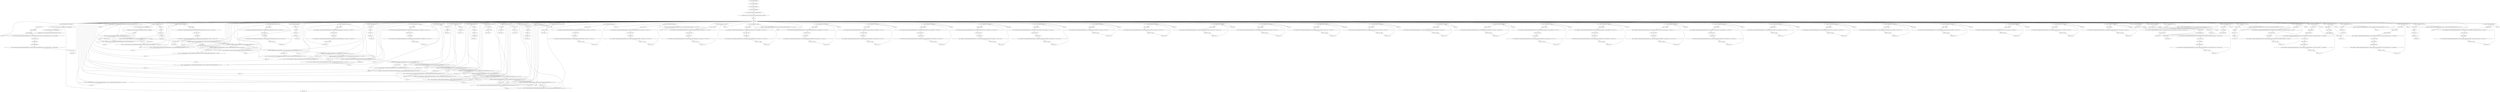 digraph "unitGraph" {
    "r0 = newarray (byte)[997]"
    "r1 = newarray (byte)[997]"
    "r2 = newarray (double)[997]"
    "r3 = newarray (double)[997]"
    "$r4 = <java.lang.System: java.io.PrintStream out>"
    "virtualinvoke $r4.<java.io.PrintStream: void println(java.lang.String)>(\"Warmup\")"
    "i103 = 0"
    "goto [?= (branch)]"
    "staticinvoke <compiler.codegen.TestByteDoubleVect: void test_ci(byte[],double[])>(r0, r2)"
    "staticinvoke <compiler.codegen.TestByteDoubleVect: void test_vi(byte[],double[],byte,double)>(r1, r3, 123, 103.0)"
    "staticinvoke <compiler.codegen.TestByteDoubleVect: void test_cp(byte[],byte[],double[],double[])>(r0, r1, r2, r3)"
    "staticinvoke <compiler.codegen.TestByteDoubleVect: void test_ci_neg(byte[],double[])>(r0, r2)"
    "staticinvoke <compiler.codegen.TestByteDoubleVect: void test_vi_neg(byte[],double[],byte,double)>(r0, r2, 123, 103.0)"
    "staticinvoke <compiler.codegen.TestByteDoubleVect: void test_cp_neg(byte[],byte[],double[],double[])>(r0, r1, r2, r3)"
    "staticinvoke <compiler.codegen.TestByteDoubleVect: void test_ci_oppos(byte[],double[])>(r0, r2)"
    "staticinvoke <compiler.codegen.TestByteDoubleVect: void test_vi_oppos(byte[],double[],byte,double)>(r0, r2, 123, 103.0)"
    "staticinvoke <compiler.codegen.TestByteDoubleVect: void test_cp_oppos(byte[],byte[],double[],double[])>(r0, r1, r2, r3)"
    "staticinvoke <compiler.codegen.TestByteDoubleVect: void test_ci_aln(byte[],double[])>(r0, r2)"
    "staticinvoke <compiler.codegen.TestByteDoubleVect: void test_vi_aln(byte[],double[],byte,double)>(r0, r2, 123, 103.0)"
    "staticinvoke <compiler.codegen.TestByteDoubleVect: void test_cp_alndst(byte[],byte[],double[],double[])>(r0, r1, r2, r3)"
    "staticinvoke <compiler.codegen.TestByteDoubleVect: void test_cp_alnsrc(byte[],byte[],double[],double[])>(r0, r1, r2, r3)"
    "staticinvoke <compiler.codegen.TestByteDoubleVect: void test_ci_unaln(byte[],double[])>(r0, r2)"
    "staticinvoke <compiler.codegen.TestByteDoubleVect: void test_vi_unaln(byte[],double[],byte,double)>(r0, r2, 123, 103.0)"
    "staticinvoke <compiler.codegen.TestByteDoubleVect: void test_cp_unalndst(byte[],byte[],double[],double[])>(r0, r1, r2, r3)"
    "staticinvoke <compiler.codegen.TestByteDoubleVect: void test_cp_unalnsrc(byte[],byte[],double[],double[])>(r0, r1, r2, r3)"
    "i103 = i103 + 1"
    "if i103 < 11000 goto staticinvoke <compiler.codegen.TestByteDoubleVect: void test_ci(byte[],double[])>(r0, r2)"
    "i104 = 0"
    "r0[i104] = -1"
    "r1[i104] = -1"
    "r2[i104] = -1.0"
    "r3[i104] = -1.0"
    "i104 = i104 + 1"
    "if i104 < 997 goto r0[i104] = -1"
    "$r5 = <java.lang.System: java.io.PrintStream out>"
    "virtualinvoke $r5.<java.io.PrintStream: void println(java.lang.String)>(\"Verification\")"
    "i105 = 0"
    "i106 = 0"
    "$b0 = r0[i106]"
    "$i1 = staticinvoke <compiler.codegen.TestByteDoubleVect: int verify(java.lang.String,int,byte,byte)>(\"test_ci: a1\", i106, $b0, -123)"
    "i107 = i105 + $i1"
    "$d0 = r2[i106]"
    "$i2 = staticinvoke <compiler.codegen.TestByteDoubleVect: int verify(java.lang.String,int,double,double)>(\"test_ci: b1\", i106, $d0, -103.0)"
    "i105 = i107 + $i2"
    "i106 = i106 + 1"
    "if i106 < 997 goto $b0 = r0[i106]"
    "i108 = 0"
    "$b3 = r1[i108]"
    "$i4 = staticinvoke <compiler.codegen.TestByteDoubleVect: int verify(java.lang.String,int,byte,byte)>(\"test_vi: a2\", i108, $b3, 123)"
    "i109 = i105 + $i4"
    "$d1 = r3[i108]"
    "$i5 = staticinvoke <compiler.codegen.TestByteDoubleVect: int verify(java.lang.String,int,double,double)>(\"test_vi: b2\", i108, $d1, 103.0)"
    "i105 = i109 + $i5"
    "i108 = i108 + 1"
    "if i108 < 997 goto $b3 = r1[i108]"
    "i110 = 0"
    "$b6 = r0[i110]"
    "$i7 = staticinvoke <compiler.codegen.TestByteDoubleVect: int verify(java.lang.String,int,byte,byte)>(\"test_cp: a1\", i110, $b6, 123)"
    "i111 = i105 + $i7"
    "$d2 = r2[i110]"
    "$i8 = staticinvoke <compiler.codegen.TestByteDoubleVect: int verify(java.lang.String,int,double,double)>(\"test_cp: b1\", i110, $d2, 103.0)"
    "i105 = i111 + $i8"
    "i110 = i110 + 1"
    "if i110 < 997 goto $b6 = r0[i110]"
    "i112 = 0"
    "r0[i112] = -1"
    "r1[i112] = -1"
    "r2[i112] = -1.0"
    "r3[i112] = -1.0"
    "i112 = i112 + 1"
    "if i112 < 997 goto r0[i112] = -1"
    "i113 = 0"
    "$b9 = r0[i113]"
    "$i10 = staticinvoke <compiler.codegen.TestByteDoubleVect: int verify(java.lang.String,int,byte,byte)>(\"test_ci_neg: a1\", i113, $b9, -123)"
    "i114 = i105 + $i10"
    "$d3 = r2[i113]"
    "$i11 = staticinvoke <compiler.codegen.TestByteDoubleVect: int verify(java.lang.String,int,double,double)>(\"test_ci_neg: b1\", i113, $d3, -103.0)"
    "i105 = i114 + $i11"
    "i113 = i113 + 1"
    "if i113 < 997 goto $b9 = r0[i113]"
    "staticinvoke <compiler.codegen.TestByteDoubleVect: void test_vi_neg(byte[],double[],byte,double)>(r1, r3, 123, 103.0)"
    "i115 = 0"
    "$b12 = r1[i115]"
    "$i13 = staticinvoke <compiler.codegen.TestByteDoubleVect: int verify(java.lang.String,int,byte,byte)>(\"test_vi_neg: a2\", i115, $b12, 123)"
    "i116 = i105 + $i13"
    "$d4 = r3[i115]"
    "$i14 = staticinvoke <compiler.codegen.TestByteDoubleVect: int verify(java.lang.String,int,double,double)>(\"test_vi_neg: b2\", i115, $d4, 103.0)"
    "i105 = i116 + $i14"
    "i115 = i115 + 1"
    "if i115 < 997 goto $b12 = r1[i115]"
    "i117 = 0"
    "$b15 = r0[i117]"
    "$i16 = staticinvoke <compiler.codegen.TestByteDoubleVect: int verify(java.lang.String,int,byte,byte)>(\"test_cp_neg: a1\", i117, $b15, 123)"
    "i118 = i105 + $i16"
    "$d5 = r2[i117]"
    "$i17 = staticinvoke <compiler.codegen.TestByteDoubleVect: int verify(java.lang.String,int,double,double)>(\"test_cp_neg: b1\", i117, $d5, 103.0)"
    "i105 = i118 + $i17"
    "i117 = i117 + 1"
    "if i117 < 997 goto $b15 = r0[i117]"
    "i119 = 0"
    "r0[i119] = -1"
    "r1[i119] = -1"
    "r2[i119] = -1.0"
    "r3[i119] = -1.0"
    "i119 = i119 + 1"
    "if i119 < 997 goto r0[i119] = -1"
    "i120 = 0"
    "$b18 = r0[i120]"
    "$i19 = staticinvoke <compiler.codegen.TestByteDoubleVect: int verify(java.lang.String,int,byte,byte)>(\"test_ci_oppos: a1\", i120, $b18, -123)"
    "i121 = i105 + $i19"
    "$d6 = r2[i120]"
    "$i20 = staticinvoke <compiler.codegen.TestByteDoubleVect: int verify(java.lang.String,int,double,double)>(\"test_ci_oppos: b1\", i120, $d6, -103.0)"
    "i105 = i121 + $i20"
    "i120 = i120 + 1"
    "if i120 < 997 goto $b18 = r0[i120]"
    "staticinvoke <compiler.codegen.TestByteDoubleVect: void test_vi_oppos(byte[],double[],byte,double)>(r1, r3, 123, 103.0)"
    "i122 = 0"
    "$b21 = r1[i122]"
    "$i22 = staticinvoke <compiler.codegen.TestByteDoubleVect: int verify(java.lang.String,int,byte,byte)>(\"test_vi_oppos: a2\", i122, $b21, 123)"
    "i123 = i105 + $i22"
    "$d7 = r3[i122]"
    "$i23 = staticinvoke <compiler.codegen.TestByteDoubleVect: int verify(java.lang.String,int,double,double)>(\"test_vi_oppos: b2\", i122, $d7, 103.0)"
    "i105 = i123 + $i23"
    "i122 = i122 + 1"
    "if i122 < 997 goto $b21 = r1[i122]"
    "i124 = 0"
    "$b24 = r0[i124]"
    "$i25 = staticinvoke <compiler.codegen.TestByteDoubleVect: int verify(java.lang.String,int,byte,byte)>(\"test_cp_oppos: a1\", i124, $b24, 123)"
    "i125 = i105 + $i25"
    "$d8 = r2[i124]"
    "$i26 = staticinvoke <compiler.codegen.TestByteDoubleVect: int verify(java.lang.String,int,double,double)>(\"test_cp_oppos: b1\", i124, $d8, 103.0)"
    "i105 = i125 + $i26"
    "i124 = i124 + 1"
    "if i124 < 997 goto $b24 = r0[i124]"
    "i126 = 0"
    "r0[i126] = -1"
    "r1[i126] = 123"
    "r2[i126] = -1.0"
    "r3[i126] = 123.0"
    "i126 = i126 + 1"
    "if i126 < 997 goto r0[i126] = -1"
    "i127 = 0"
    "$b27 = r0[i127]"
    "$i28 = staticinvoke <compiler.codegen.TestByteDoubleVect: int verify(java.lang.String,int,byte,byte)>(\"test_cp_alndst: a1\", i127, $b27, -1)"
    "i128 = i105 + $i28"
    "$d9 = r2[i127]"
    "$i29 = staticinvoke <compiler.codegen.TestByteDoubleVect: int verify(java.lang.String,int,double,double)>(\"test_cp_alndst: b1\", i127, $d9, -1.0)"
    "i105 = i128 + $i29"
    "i127 = i127 + 1"
    "if i127 < 8 goto $b27 = r0[i127]"
    "i129 = 8"
    "$b30 = r0[i129]"
    "$i31 = staticinvoke <compiler.codegen.TestByteDoubleVect: int verify(java.lang.String,int,byte,byte)>(\"test_cp_alndst: a1\", i129, $b30, 123)"
    "i130 = i105 + $i31"
    "$d10 = r2[i129]"
    "$i32 = staticinvoke <compiler.codegen.TestByteDoubleVect: int verify(java.lang.String,int,double,double)>(\"test_cp_alndst: b1\", i129, $d10, 123.0)"
    "i105 = i130 + $i32"
    "i129 = i129 + 1"
    "if i129 < 997 goto $b30 = r0[i129]"
    "i131 = 0"
    "r1[i131] = -123"
    "r3[i131] = -123.0"
    "i131 = i131 + 1"
    "if i131 < 997 goto r1[i131] = -123"
    "i132 = 0"
    "$b33 = r0[i132]"
    "$i34 = staticinvoke <compiler.codegen.TestByteDoubleVect: int verify(java.lang.String,int,byte,byte)>(\"test_cp_alnsrc: a1\", i132, $b33, -123)"
    "i133 = i105 + $i34"
    "$d11 = r2[i132]"
    "$i35 = staticinvoke <compiler.codegen.TestByteDoubleVect: int verify(java.lang.String,int,double,double)>(\"test_cp_alnsrc: b1\", i132, $d11, -123.0)"
    "i105 = i133 + $i35"
    "i132 = i132 + 1"
    "if i132 < 989 goto $b33 = r0[i132]"
    "i134 = 989"
    "$b36 = r0[i134]"
    "$i37 = staticinvoke <compiler.codegen.TestByteDoubleVect: int verify(java.lang.String,int,byte,byte)>(\"test_cp_alnsrc: a1\", i134, $b36, 123)"
    "i135 = i105 + $i37"
    "$d12 = r2[i134]"
    "$i38 = staticinvoke <compiler.codegen.TestByteDoubleVect: int verify(java.lang.String,int,double,double)>(\"test_cp_alnsrc: b1\", i134, $d12, 123.0)"
    "i105 = i135 + $i38"
    "i134 = i134 + 1"
    "if i134 < 997 goto $b36 = r0[i134]"
    "i136 = 0"
    "r0[i136] = -1"
    "r2[i136] = -1.0"
    "i136 = i136 + 1"
    "if i136 < 997 goto r0[i136] = -1"
    "i137 = 0"
    "$b39 = r0[i137]"
    "$i40 = staticinvoke <compiler.codegen.TestByteDoubleVect: int verify(java.lang.String,int,byte,byte)>(\"test_ci_aln: a1\", i137, $b39, -1)"
    "i105 = i105 + $i40"
    "i137 = i137 + 1"
    "if i137 < 8 goto $b39 = r0[i137]"
    "i138 = 8"
    "$b41 = r0[i138]"
    "$i42 = staticinvoke <compiler.codegen.TestByteDoubleVect: int verify(java.lang.String,int,byte,byte)>(\"test_ci_aln: a1\", i138, $b41, -123)"
    "i105 = i105 + $i42"
    "i138 = i138 + 1"
    "if i138 < 997 goto $b41 = r0[i138]"
    "i139 = 0"
    "$d13 = r2[i139]"
    "$i43 = staticinvoke <compiler.codegen.TestByteDoubleVect: int verify(java.lang.String,int,double,double)>(\"test_ci_aln: b1\", i139, $d13, -103.0)"
    "i105 = i105 + $i43"
    "i139 = i139 + 1"
    "if i139 < 989 goto $d13 = r2[i139]"
    "i140 = 989"
    "$d14 = r2[i140]"
    "$i44 = staticinvoke <compiler.codegen.TestByteDoubleVect: int verify(java.lang.String,int,double,double)>(\"test_ci_aln: b1\", i140, $d14, -1.0)"
    "i105 = i105 + $i44"
    "i140 = i140 + 1"
    "if i140 < 997 goto $d14 = r2[i140]"
    "i141 = 0"
    "r0[i141] = -1"
    "r2[i141] = -1.0"
    "i141 = i141 + 1"
    "if i141 < 997 goto r0[i141] = -1"
    "i142 = 0"
    "$b45 = r0[i142]"
    "$i46 = staticinvoke <compiler.codegen.TestByteDoubleVect: int verify(java.lang.String,int,byte,byte)>(\"test_vi_aln: a1\", i142, $b45, 123)"
    "i105 = i105 + $i46"
    "i142 = i142 + 1"
    "if i142 < 989 goto $b45 = r0[i142]"
    "i143 = 989"
    "$b47 = r0[i143]"
    "$i48 = staticinvoke <compiler.codegen.TestByteDoubleVect: int verify(java.lang.String,int,byte,byte)>(\"test_vi_aln: a1\", i143, $b47, -1)"
    "i105 = i105 + $i48"
    "i143 = i143 + 1"
    "if i143 < 997 goto $b47 = r0[i143]"
    "i144 = 0"
    "$d15 = r2[i144]"
    "$i49 = staticinvoke <compiler.codegen.TestByteDoubleVect: int verify(java.lang.String,int,double,double)>(\"test_vi_aln: b1\", i144, $d15, -1.0)"
    "i105 = i105 + $i49"
    "i144 = i144 + 1"
    "if i144 < 8 goto $d15 = r2[i144]"
    "i145 = 8"
    "$d16 = r2[i145]"
    "$i50 = staticinvoke <compiler.codegen.TestByteDoubleVect: int verify(java.lang.String,int,double,double)>(\"test_vi_aln: b1\", i145, $d16, 103.0)"
    "i105 = i105 + $i50"
    "i145 = i145 + 1"
    "if i145 < 997 goto $d16 = r2[i145]"
    "i146 = 0"
    "r0[i146] = -1"
    "r1[i146] = 123"
    "r2[i146] = -1.0"
    "r3[i146] = 123.0"
    "i146 = i146 + 1"
    "if i146 < 997 goto r0[i146] = -1"
    "i147 = 0"
    "$b51 = r0[i147]"
    "$i52 = staticinvoke <compiler.codegen.TestByteDoubleVect: int verify(java.lang.String,int,byte,byte)>(\"test_cp_unalndst: a1\", i147, $b51, -1)"
    "i148 = i105 + $i52"
    "$d17 = r2[i147]"
    "$i53 = staticinvoke <compiler.codegen.TestByteDoubleVect: int verify(java.lang.String,int,double,double)>(\"test_cp_unalndst: b1\", i147, $d17, -1.0)"
    "i105 = i148 + $i53"
    "i147 = i147 + 1"
    "if i147 < 5 goto $b51 = r0[i147]"
    "i149 = 5"
    "$b54 = r0[i149]"
    "$i55 = staticinvoke <compiler.codegen.TestByteDoubleVect: int verify(java.lang.String,int,byte,byte)>(\"test_cp_unalndst: a1\", i149, $b54, 123)"
    "i150 = i105 + $i55"
    "$d18 = r2[i149]"
    "$i56 = staticinvoke <compiler.codegen.TestByteDoubleVect: int verify(java.lang.String,int,double,double)>(\"test_cp_unalndst: b1\", i149, $d18, 123.0)"
    "i105 = i150 + $i56"
    "i149 = i149 + 1"
    "if i149 < 997 goto $b54 = r0[i149]"
    "i151 = 0"
    "r1[i151] = -123"
    "r3[i151] = -123.0"
    "i151 = i151 + 1"
    "if i151 < 997 goto r1[i151] = -123"
    "i152 = 0"
    "$b57 = r0[i152]"
    "$i58 = staticinvoke <compiler.codegen.TestByteDoubleVect: int verify(java.lang.String,int,byte,byte)>(\"test_cp_unalnsrc: a1\", i152, $b57, -123)"
    "i153 = i105 + $i58"
    "$d19 = r2[i152]"
    "$i59 = staticinvoke <compiler.codegen.TestByteDoubleVect: int verify(java.lang.String,int,double,double)>(\"test_cp_unalnsrc: b1\", i152, $d19, -123.0)"
    "i105 = i153 + $i59"
    "i152 = i152 + 1"
    "if i152 < 992 goto $b57 = r0[i152]"
    "i154 = 992"
    "$b60 = r0[i154]"
    "$i61 = staticinvoke <compiler.codegen.TestByteDoubleVect: int verify(java.lang.String,int,byte,byte)>(\"test_cp_unalnsrc: a1\", i154, $b60, 123)"
    "i155 = i105 + $i61"
    "$d20 = r2[i154]"
    "$i62 = staticinvoke <compiler.codegen.TestByteDoubleVect: int verify(java.lang.String,int,double,double)>(\"test_cp_unalnsrc: b1\", i154, $d20, 123.0)"
    "i105 = i155 + $i62"
    "i154 = i154 + 1"
    "if i154 < 997 goto $b60 = r0[i154]"
    "i156 = 0"
    "r0[i156] = -1"
    "r2[i156] = -1.0"
    "i156 = i156 + 1"
    "if i156 < 997 goto r0[i156] = -1"
    "i157 = 0"
    "$b63 = r0[i157]"
    "$i64 = staticinvoke <compiler.codegen.TestByteDoubleVect: int verify(java.lang.String,int,byte,byte)>(\"test_ci_unaln: a1\", i157, $b63, -1)"
    "i105 = i105 + $i64"
    "i157 = i157 + 1"
    "if i157 < 5 goto $b63 = r0[i157]"
    "i158 = 5"
    "$b65 = r0[i158]"
    "$i66 = staticinvoke <compiler.codegen.TestByteDoubleVect: int verify(java.lang.String,int,byte,byte)>(\"test_ci_unaln: a1\", i158, $b65, -123)"
    "i105 = i105 + $i66"
    "i158 = i158 + 1"
    "if i158 < 997 goto $b65 = r0[i158]"
    "i159 = 0"
    "$d21 = r2[i159]"
    "$i67 = staticinvoke <compiler.codegen.TestByteDoubleVect: int verify(java.lang.String,int,double,double)>(\"test_ci_unaln: b1\", i159, $d21, -103.0)"
    "i105 = i105 + $i67"
    "i159 = i159 + 1"
    "if i159 < 992 goto $d21 = r2[i159]"
    "i160 = 992"
    "$d22 = r2[i160]"
    "$i68 = staticinvoke <compiler.codegen.TestByteDoubleVect: int verify(java.lang.String,int,double,double)>(\"test_ci_unaln: b1\", i160, $d22, -1.0)"
    "i105 = i105 + $i68"
    "i160 = i160 + 1"
    "if i160 < 997 goto $d22 = r2[i160]"
    "i161 = 0"
    "r0[i161] = -1"
    "r2[i161] = -1.0"
    "i161 = i161 + 1"
    "if i161 < 997 goto r0[i161] = -1"
    "i162 = 0"
    "$b69 = r0[i162]"
    "$i70 = staticinvoke <compiler.codegen.TestByteDoubleVect: int verify(java.lang.String,int,byte,byte)>(\"test_vi_unaln: a1\", i162, $b69, 123)"
    "i105 = i105 + $i70"
    "i162 = i162 + 1"
    "if i162 < 992 goto $b69 = r0[i162]"
    "i163 = 992"
    "$b71 = r0[i163]"
    "$i72 = staticinvoke <compiler.codegen.TestByteDoubleVect: int verify(java.lang.String,int,byte,byte)>(\"test_vi_unaln: a1\", i163, $b71, -1)"
    "i105 = i105 + $i72"
    "i163 = i163 + 1"
    "if i163 < 997 goto $b71 = r0[i163]"
    "i164 = 0"
    "$d23 = r2[i164]"
    "$i73 = staticinvoke <compiler.codegen.TestByteDoubleVect: int verify(java.lang.String,int,double,double)>(\"test_vi_unaln: b1\", i164, $d23, -1.0)"
    "i105 = i105 + $i73"
    "i164 = i164 + 1"
    "if i164 < 5 goto $d23 = r2[i164]"
    "i165 = 5"
    "$d24 = r2[i165]"
    "$i74 = staticinvoke <compiler.codegen.TestByteDoubleVect: int verify(java.lang.String,int,double,double)>(\"test_vi_unaln: b1\", i165, $d24, 103.0)"
    "i105 = i105 + $i74"
    "i165 = i165 + 1"
    "if i165 < 997 goto $d24 = r2[i165]"
    "i166 = 0"
    "$b75 = (byte) i166"
    "r0[i166] = $b75"
    "$d25 = (double) i166"
    "r2[i166] = $d25"
    "i166 = i166 + 1"
    "if i166 < 8 goto $b75 = (byte) i166"
    "i167 = 8"
    "r0[i167] = -1"
    "r2[i167] = -1.0"
    "i167 = i167 + 1"
    "if i167 < 997 goto r0[i167] = -1"
    "staticinvoke <compiler.codegen.TestByteDoubleVect: void test_cp_alndst(byte[],byte[],double[],double[])>(r0, r0, r2, r2)"
    "i168 = 0"
    "i169 = i168 % 8"
    "$b77 = r0[i168]"
    "$b76 = (byte) i169"
    "$i78 = staticinvoke <compiler.codegen.TestByteDoubleVect: int verify(java.lang.String,int,byte,byte)>(\"test_cp_alndst_overlap: a1\", i168, $b77, $b76)"
    "i170 = i105 + $i78"
    "$d27 = r2[i168]"
    "$d26 = (double) i169"
    "$i79 = staticinvoke <compiler.codegen.TestByteDoubleVect: int verify(java.lang.String,int,double,double)>(\"test_cp_alndst_overlap: b1\", i168, $d27, $d26)"
    "i105 = i170 + $i79"
    "i168 = i168 + 1"
    "if i168 < 997 goto i169 = i168 % 8"
    "i171 = 0"
    "$i80 = i171 + 8"
    "r0[$i80] = -1"
    "$i81 = i171 + 8"
    "r2[$i81] = -1.0"
    "i171 = i171 + 1"
    "if i171 < 8 goto $i80 = i171 + 8"
    "staticinvoke <compiler.codegen.TestByteDoubleVect: void test_cp_alnsrc(byte[],byte[],double[],double[])>(r0, r0, r2, r2)"
    "i172 = 0"
    "$b82 = r0[i172]"
    "$i83 = staticinvoke <compiler.codegen.TestByteDoubleVect: int verify(java.lang.String,int,byte,byte)>(\"test_cp_alnsrc_overlap: a1\", i172, $b82, -1)"
    "i173 = i105 + $i83"
    "$d28 = r2[i172]"
    "$i84 = staticinvoke <compiler.codegen.TestByteDoubleVect: int verify(java.lang.String,int,double,double)>(\"test_cp_alnsrc_overlap: b1\", i172, $d28, -1.0)"
    "i105 = i173 + $i84"
    "i172 = i172 + 1"
    "if i172 < 8 goto $b82 = r0[i172]"
    "i174 = 8"
    "i175 = i174 % 8"
    "$b86 = r0[i174]"
    "$b85 = (byte) i175"
    "$i87 = staticinvoke <compiler.codegen.TestByteDoubleVect: int verify(java.lang.String,int,byte,byte)>(\"test_cp_alnsrc_overlap: a1\", i174, $b86, $b85)"
    "i176 = i105 + $i87"
    "$d30 = r2[i174]"
    "$d29 = (double) i175"
    "$i88 = staticinvoke <compiler.codegen.TestByteDoubleVect: int verify(java.lang.String,int,double,double)>(\"test_cp_alnsrc_overlap: b1\", i174, $d30, $d29)"
    "i105 = i176 + $i88"
    "i174 = i174 + 1"
    "if i174 < 997 goto i175 = i174 % 8"
    "i177 = 0"
    "$b89 = (byte) i177"
    "r0[i177] = $b89"
    "$d31 = (double) i177"
    "r2[i177] = $d31"
    "i177 = i177 + 1"
    "if i177 < 5 goto $b89 = (byte) i177"
    "i178 = 5"
    "r0[i178] = -1"
    "r2[i178] = -1.0"
    "i178 = i178 + 1"
    "if i178 < 997 goto r0[i178] = -1"
    "staticinvoke <compiler.codegen.TestByteDoubleVect: void test_cp_unalndst(byte[],byte[],double[],double[])>(r0, r0, r2, r2)"
    "i179 = 0"
    "i180 = i179 % 5"
    "$b91 = r0[i179]"
    "$b90 = (byte) i180"
    "$i92 = staticinvoke <compiler.codegen.TestByteDoubleVect: int verify(java.lang.String,int,byte,byte)>(\"test_cp_unalndst_overlap: a1\", i179, $b91, $b90)"
    "i181 = i105 + $i92"
    "$d33 = r2[i179]"
    "$d32 = (double) i180"
    "$i93 = staticinvoke <compiler.codegen.TestByteDoubleVect: int verify(java.lang.String,int,double,double)>(\"test_cp_unalndst_overlap: b1\", i179, $d33, $d32)"
    "i105 = i181 + $i93"
    "i179 = i179 + 1"
    "if i179 < 997 goto i180 = i179 % 5"
    "i182 = 0"
    "$i94 = i182 + 5"
    "r0[$i94] = -1"
    "$i95 = i182 + 5"
    "r2[$i95] = -1.0"
    "i182 = i182 + 1"
    "if i182 < 5 goto $i94 = i182 + 5"
    "staticinvoke <compiler.codegen.TestByteDoubleVect: void test_cp_unalnsrc(byte[],byte[],double[],double[])>(r0, r0, r2, r2)"
    "i183 = 0"
    "$b96 = r0[i183]"
    "$i97 = staticinvoke <compiler.codegen.TestByteDoubleVect: int verify(java.lang.String,int,byte,byte)>(\"test_cp_unalnsrc_overlap: a1\", i183, $b96, -1)"
    "i184 = i105 + $i97"
    "$d34 = r2[i183]"
    "$i98 = staticinvoke <compiler.codegen.TestByteDoubleVect: int verify(java.lang.String,int,double,double)>(\"test_cp_unalnsrc_overlap: b1\", i183, $d34, -1.0)"
    "i105 = i184 + $i98"
    "i183 = i183 + 1"
    "if i183 < 5 goto $b96 = r0[i183]"
    "i185 = 5"
    "i186 = i185 % 5"
    "$b100 = r0[i185]"
    "$b99 = (byte) i186"
    "$i101 = staticinvoke <compiler.codegen.TestByteDoubleVect: int verify(java.lang.String,int,byte,byte)>(\"test_cp_unalnsrc_overlap: a1\", i185, $b100, $b99)"
    "i187 = i105 + $i101"
    "$d36 = r2[i185]"
    "$d35 = (double) i186"
    "$i102 = staticinvoke <compiler.codegen.TestByteDoubleVect: int verify(java.lang.String,int,double,double)>(\"test_cp_unalnsrc_overlap: b1\", i185, $d36, $d35)"
    "i105 = i187 + $i102"
    "i185 = i185 + 1"
    "if i185 < 997 goto i186 = i185 % 5"
    "if i105 <= 0 goto $r6 = <java.lang.System: java.io.PrintStream out>"
    "return i105"
    "$r6 = <java.lang.System: java.io.PrintStream out>"
    "virtualinvoke $r6.<java.io.PrintStream: void println(java.lang.String)>(\"Time\")"
    "i188 = 0"
    "i188 = i188 + 1"
    "if i188 < 11000 goto staticinvoke <compiler.codegen.TestByteDoubleVect: void test_ci(byte[],double[])>(r0, r2)"
    "i189 = 0"
    "i189 = i189 + 1"
    "if i189 < 11000 goto staticinvoke <compiler.codegen.TestByteDoubleVect: void test_vi(byte[],double[],byte,double)>(r1, r3, 123, 103.0)"
    "i190 = 0"
    "i190 = i190 + 1"
    "if i190 < 11000 goto staticinvoke <compiler.codegen.TestByteDoubleVect: void test_cp(byte[],byte[],double[],double[])>(r0, r1, r2, r3)"
    "i191 = 0"
    "i191 = i191 + 1"
    "if i191 < 11000 goto staticinvoke <compiler.codegen.TestByteDoubleVect: void test_ci_neg(byte[],double[])>(r0, r2)"
    "i192 = 0"
    "i192 = i192 + 1"
    "if i192 < 11000 goto staticinvoke <compiler.codegen.TestByteDoubleVect: void test_vi_neg(byte[],double[],byte,double)>(r0, r2, 123, 103.0)"
    "i193 = 0"
    "i193 = i193 + 1"
    "if i193 < 11000 goto staticinvoke <compiler.codegen.TestByteDoubleVect: void test_cp_neg(byte[],byte[],double[],double[])>(r0, r1, r2, r3)"
    "i194 = 0"
    "i194 = i194 + 1"
    "if i194 < 11000 goto staticinvoke <compiler.codegen.TestByteDoubleVect: void test_ci_oppos(byte[],double[])>(r0, r2)"
    "i195 = 0"
    "i195 = i195 + 1"
    "if i195 < 11000 goto staticinvoke <compiler.codegen.TestByteDoubleVect: void test_vi_oppos(byte[],double[],byte,double)>(r0, r2, 123, 103.0)"
    "i196 = 0"
    "i196 = i196 + 1"
    "if i196 < 11000 goto staticinvoke <compiler.codegen.TestByteDoubleVect: void test_cp_oppos(byte[],byte[],double[],double[])>(r0, r1, r2, r3)"
    "i197 = 0"
    "i197 = i197 + 1"
    "if i197 < 11000 goto staticinvoke <compiler.codegen.TestByteDoubleVect: void test_ci_aln(byte[],double[])>(r0, r2)"
    "i198 = 0"
    "i198 = i198 + 1"
    "if i198 < 11000 goto staticinvoke <compiler.codegen.TestByteDoubleVect: void test_vi_aln(byte[],double[],byte,double)>(r0, r2, 123, 103.0)"
    "i199 = 0"
    "i199 = i199 + 1"
    "if i199 < 11000 goto staticinvoke <compiler.codegen.TestByteDoubleVect: void test_cp_alndst(byte[],byte[],double[],double[])>(r0, r1, r2, r3)"
    "i200 = 0"
    "i200 = i200 + 1"
    "if i200 < 11000 goto staticinvoke <compiler.codegen.TestByteDoubleVect: void test_cp_alnsrc(byte[],byte[],double[],double[])>(r0, r1, r2, r3)"
    "i201 = 0"
    "i201 = i201 + 1"
    "if i201 < 11000 goto staticinvoke <compiler.codegen.TestByteDoubleVect: void test_ci_unaln(byte[],double[])>(r0, r2)"
    "i202 = 0"
    "i202 = i202 + 1"
    "if i202 < 11000 goto staticinvoke <compiler.codegen.TestByteDoubleVect: void test_vi_unaln(byte[],double[],byte,double)>(r0, r2, 123, 103.0)"
    "i203 = 0"
    "i203 = i203 + 1"
    "if i203 < 11000 goto staticinvoke <compiler.codegen.TestByteDoubleVect: void test_cp_unalndst(byte[],byte[],double[],double[])>(r0, r1, r2, r3)"
    "i204 = 0"
    "i204 = i204 + 1"
    "if i204 < 11000 goto staticinvoke <compiler.codegen.TestByteDoubleVect: void test_cp_unalnsrc(byte[],byte[],double[],double[])>(r0, r1, r2, r3)"
    "r0 = newarray (byte)[997]"->"r1 = newarray (byte)[997]";
    "r1 = newarray (byte)[997]"->"r2 = newarray (double)[997]";
    "r2 = newarray (double)[997]"->"r3 = newarray (double)[997]";
    "r3 = newarray (double)[997]"->"$r4 = <java.lang.System: java.io.PrintStream out>";
    "$r4 = <java.lang.System: java.io.PrintStream out>"->"virtualinvoke $r4.<java.io.PrintStream: void println(java.lang.String)>(\"Warmup\")";
    "virtualinvoke $r4.<java.io.PrintStream: void println(java.lang.String)>(\"Warmup\")"->"i103 = 0";
    "i103 = 0"->"goto [?= (branch)]";
    "goto [?= (branch)]"->"if i103 < 11000 goto staticinvoke <compiler.codegen.TestByteDoubleVect: void test_ci(byte[],double[])>(r0, r2)";
    "staticinvoke <compiler.codegen.TestByteDoubleVect: void test_ci(byte[],double[])>(r0, r2)"->"staticinvoke <compiler.codegen.TestByteDoubleVect: void test_vi(byte[],double[],byte,double)>(r1, r3, 123, 103.0)";
    "staticinvoke <compiler.codegen.TestByteDoubleVect: void test_vi(byte[],double[],byte,double)>(r1, r3, 123, 103.0)"->"staticinvoke <compiler.codegen.TestByteDoubleVect: void test_cp(byte[],byte[],double[],double[])>(r0, r1, r2, r3)";
    "staticinvoke <compiler.codegen.TestByteDoubleVect: void test_cp(byte[],byte[],double[],double[])>(r0, r1, r2, r3)"->"staticinvoke <compiler.codegen.TestByteDoubleVect: void test_ci_neg(byte[],double[])>(r0, r2)";
    "staticinvoke <compiler.codegen.TestByteDoubleVect: void test_ci_neg(byte[],double[])>(r0, r2)"->"staticinvoke <compiler.codegen.TestByteDoubleVect: void test_vi_neg(byte[],double[],byte,double)>(r0, r2, 123, 103.0)";
    "staticinvoke <compiler.codegen.TestByteDoubleVect: void test_vi_neg(byte[],double[],byte,double)>(r0, r2, 123, 103.0)"->"staticinvoke <compiler.codegen.TestByteDoubleVect: void test_cp_neg(byte[],byte[],double[],double[])>(r0, r1, r2, r3)";
    "staticinvoke <compiler.codegen.TestByteDoubleVect: void test_cp_neg(byte[],byte[],double[],double[])>(r0, r1, r2, r3)"->"staticinvoke <compiler.codegen.TestByteDoubleVect: void test_ci_oppos(byte[],double[])>(r0, r2)";
    "staticinvoke <compiler.codegen.TestByteDoubleVect: void test_ci_oppos(byte[],double[])>(r0, r2)"->"staticinvoke <compiler.codegen.TestByteDoubleVect: void test_vi_oppos(byte[],double[],byte,double)>(r0, r2, 123, 103.0)";
    "staticinvoke <compiler.codegen.TestByteDoubleVect: void test_vi_oppos(byte[],double[],byte,double)>(r0, r2, 123, 103.0)"->"staticinvoke <compiler.codegen.TestByteDoubleVect: void test_cp_oppos(byte[],byte[],double[],double[])>(r0, r1, r2, r3)";
    "staticinvoke <compiler.codegen.TestByteDoubleVect: void test_cp_oppos(byte[],byte[],double[],double[])>(r0, r1, r2, r3)"->"staticinvoke <compiler.codegen.TestByteDoubleVect: void test_ci_aln(byte[],double[])>(r0, r2)";
    "staticinvoke <compiler.codegen.TestByteDoubleVect: void test_ci_aln(byte[],double[])>(r0, r2)"->"staticinvoke <compiler.codegen.TestByteDoubleVect: void test_vi_aln(byte[],double[],byte,double)>(r0, r2, 123, 103.0)";
    "staticinvoke <compiler.codegen.TestByteDoubleVect: void test_vi_aln(byte[],double[],byte,double)>(r0, r2, 123, 103.0)"->"staticinvoke <compiler.codegen.TestByteDoubleVect: void test_cp_alndst(byte[],byte[],double[],double[])>(r0, r1, r2, r3)";
    "staticinvoke <compiler.codegen.TestByteDoubleVect: void test_cp_alndst(byte[],byte[],double[],double[])>(r0, r1, r2, r3)"->"staticinvoke <compiler.codegen.TestByteDoubleVect: void test_cp_alnsrc(byte[],byte[],double[],double[])>(r0, r1, r2, r3)";
    "staticinvoke <compiler.codegen.TestByteDoubleVect: void test_cp_alnsrc(byte[],byte[],double[],double[])>(r0, r1, r2, r3)"->"staticinvoke <compiler.codegen.TestByteDoubleVect: void test_ci_unaln(byte[],double[])>(r0, r2)";
    "staticinvoke <compiler.codegen.TestByteDoubleVect: void test_ci_unaln(byte[],double[])>(r0, r2)"->"staticinvoke <compiler.codegen.TestByteDoubleVect: void test_vi_unaln(byte[],double[],byte,double)>(r0, r2, 123, 103.0)";
    "staticinvoke <compiler.codegen.TestByteDoubleVect: void test_vi_unaln(byte[],double[],byte,double)>(r0, r2, 123, 103.0)"->"staticinvoke <compiler.codegen.TestByteDoubleVect: void test_cp_unalndst(byte[],byte[],double[],double[])>(r0, r1, r2, r3)";
    "staticinvoke <compiler.codegen.TestByteDoubleVect: void test_cp_unalndst(byte[],byte[],double[],double[])>(r0, r1, r2, r3)"->"staticinvoke <compiler.codegen.TestByteDoubleVect: void test_cp_unalnsrc(byte[],byte[],double[],double[])>(r0, r1, r2, r3)";
    "staticinvoke <compiler.codegen.TestByteDoubleVect: void test_cp_unalnsrc(byte[],byte[],double[],double[])>(r0, r1, r2, r3)"->"i103 = i103 + 1";
    "i103 = i103 + 1"->"if i103 < 11000 goto staticinvoke <compiler.codegen.TestByteDoubleVect: void test_ci(byte[],double[])>(r0, r2)";
    "if i103 < 11000 goto staticinvoke <compiler.codegen.TestByteDoubleVect: void test_ci(byte[],double[])>(r0, r2)"->"i104 = 0";
    "if i103 < 11000 goto staticinvoke <compiler.codegen.TestByteDoubleVect: void test_ci(byte[],double[])>(r0, r2)"->"staticinvoke <compiler.codegen.TestByteDoubleVect: void test_ci(byte[],double[])>(r0, r2)";
    "i104 = 0"->"goto [?= (branch)]";
    "goto [?= (branch)]"->"if i104 < 997 goto r0[i104] = -1";
    "r0[i104] = -1"->"r1[i104] = -1";
    "r1[i104] = -1"->"r2[i104] = -1.0";
    "r2[i104] = -1.0"->"r3[i104] = -1.0";
    "r3[i104] = -1.0"->"i104 = i104 + 1";
    "i104 = i104 + 1"->"if i104 < 997 goto r0[i104] = -1";
    "if i104 < 997 goto r0[i104] = -1"->"$r5 = <java.lang.System: java.io.PrintStream out>";
    "if i104 < 997 goto r0[i104] = -1"->"r0[i104] = -1";
    "$r5 = <java.lang.System: java.io.PrintStream out>"->"virtualinvoke $r5.<java.io.PrintStream: void println(java.lang.String)>(\"Verification\")";
    "virtualinvoke $r5.<java.io.PrintStream: void println(java.lang.String)>(\"Verification\")"->"i105 = 0";
    "i105 = 0"->"staticinvoke <compiler.codegen.TestByteDoubleVect: void test_ci(byte[],double[])>(r0, r2)";
    "staticinvoke <compiler.codegen.TestByteDoubleVect: void test_ci(byte[],double[])>(r0, r2)"->"i106 = 0";
    "i106 = 0"->"goto [?= (branch)]";
    "goto [?= (branch)]"->"if i106 < 997 goto $b0 = r0[i106]";
    "$b0 = r0[i106]"->"$i1 = staticinvoke <compiler.codegen.TestByteDoubleVect: int verify(java.lang.String,int,byte,byte)>(\"test_ci: a1\", i106, $b0, -123)";
    "$i1 = staticinvoke <compiler.codegen.TestByteDoubleVect: int verify(java.lang.String,int,byte,byte)>(\"test_ci: a1\", i106, $b0, -123)"->"i107 = i105 + $i1";
    "i107 = i105 + $i1"->"$d0 = r2[i106]";
    "$d0 = r2[i106]"->"$i2 = staticinvoke <compiler.codegen.TestByteDoubleVect: int verify(java.lang.String,int,double,double)>(\"test_ci: b1\", i106, $d0, -103.0)";
    "$i2 = staticinvoke <compiler.codegen.TestByteDoubleVect: int verify(java.lang.String,int,double,double)>(\"test_ci: b1\", i106, $d0, -103.0)"->"i105 = i107 + $i2";
    "i105 = i107 + $i2"->"i106 = i106 + 1";
    "i106 = i106 + 1"->"if i106 < 997 goto $b0 = r0[i106]";
    "if i106 < 997 goto $b0 = r0[i106]"->"staticinvoke <compiler.codegen.TestByteDoubleVect: void test_vi(byte[],double[],byte,double)>(r1, r3, 123, 103.0)";
    "if i106 < 997 goto $b0 = r0[i106]"->"$b0 = r0[i106]";
    "staticinvoke <compiler.codegen.TestByteDoubleVect: void test_vi(byte[],double[],byte,double)>(r1, r3, 123, 103.0)"->"i108 = 0";
    "i108 = 0"->"goto [?= (branch)]";
    "goto [?= (branch)]"->"if i108 < 997 goto $b3 = r1[i108]";
    "$b3 = r1[i108]"->"$i4 = staticinvoke <compiler.codegen.TestByteDoubleVect: int verify(java.lang.String,int,byte,byte)>(\"test_vi: a2\", i108, $b3, 123)";
    "$i4 = staticinvoke <compiler.codegen.TestByteDoubleVect: int verify(java.lang.String,int,byte,byte)>(\"test_vi: a2\", i108, $b3, 123)"->"i109 = i105 + $i4";
    "i109 = i105 + $i4"->"$d1 = r3[i108]";
    "$d1 = r3[i108]"->"$i5 = staticinvoke <compiler.codegen.TestByteDoubleVect: int verify(java.lang.String,int,double,double)>(\"test_vi: b2\", i108, $d1, 103.0)";
    "$i5 = staticinvoke <compiler.codegen.TestByteDoubleVect: int verify(java.lang.String,int,double,double)>(\"test_vi: b2\", i108, $d1, 103.0)"->"i105 = i109 + $i5";
    "i105 = i109 + $i5"->"i108 = i108 + 1";
    "i108 = i108 + 1"->"if i108 < 997 goto $b3 = r1[i108]";
    "if i108 < 997 goto $b3 = r1[i108]"->"staticinvoke <compiler.codegen.TestByteDoubleVect: void test_cp(byte[],byte[],double[],double[])>(r0, r1, r2, r3)";
    "if i108 < 997 goto $b3 = r1[i108]"->"$b3 = r1[i108]";
    "staticinvoke <compiler.codegen.TestByteDoubleVect: void test_cp(byte[],byte[],double[],double[])>(r0, r1, r2, r3)"->"i110 = 0";
    "i110 = 0"->"goto [?= (branch)]";
    "goto [?= (branch)]"->"if i110 < 997 goto $b6 = r0[i110]";
    "$b6 = r0[i110]"->"$i7 = staticinvoke <compiler.codegen.TestByteDoubleVect: int verify(java.lang.String,int,byte,byte)>(\"test_cp: a1\", i110, $b6, 123)";
    "$i7 = staticinvoke <compiler.codegen.TestByteDoubleVect: int verify(java.lang.String,int,byte,byte)>(\"test_cp: a1\", i110, $b6, 123)"->"i111 = i105 + $i7";
    "i111 = i105 + $i7"->"$d2 = r2[i110]";
    "$d2 = r2[i110]"->"$i8 = staticinvoke <compiler.codegen.TestByteDoubleVect: int verify(java.lang.String,int,double,double)>(\"test_cp: b1\", i110, $d2, 103.0)";
    "$i8 = staticinvoke <compiler.codegen.TestByteDoubleVect: int verify(java.lang.String,int,double,double)>(\"test_cp: b1\", i110, $d2, 103.0)"->"i105 = i111 + $i8";
    "i105 = i111 + $i8"->"i110 = i110 + 1";
    "i110 = i110 + 1"->"if i110 < 997 goto $b6 = r0[i110]";
    "if i110 < 997 goto $b6 = r0[i110]"->"i112 = 0";
    "if i110 < 997 goto $b6 = r0[i110]"->"$b6 = r0[i110]";
    "i112 = 0"->"goto [?= (branch)]";
    "goto [?= (branch)]"->"if i112 < 997 goto r0[i112] = -1";
    "r0[i112] = -1"->"r1[i112] = -1";
    "r1[i112] = -1"->"r2[i112] = -1.0";
    "r2[i112] = -1.0"->"r3[i112] = -1.0";
    "r3[i112] = -1.0"->"i112 = i112 + 1";
    "i112 = i112 + 1"->"if i112 < 997 goto r0[i112] = -1";
    "if i112 < 997 goto r0[i112] = -1"->"staticinvoke <compiler.codegen.TestByteDoubleVect: void test_ci_neg(byte[],double[])>(r0, r2)";
    "if i112 < 997 goto r0[i112] = -1"->"r0[i112] = -1";
    "staticinvoke <compiler.codegen.TestByteDoubleVect: void test_ci_neg(byte[],double[])>(r0, r2)"->"i113 = 0";
    "i113 = 0"->"goto [?= (branch)]";
    "goto [?= (branch)]"->"if i113 < 997 goto $b9 = r0[i113]";
    "$b9 = r0[i113]"->"$i10 = staticinvoke <compiler.codegen.TestByteDoubleVect: int verify(java.lang.String,int,byte,byte)>(\"test_ci_neg: a1\", i113, $b9, -123)";
    "$i10 = staticinvoke <compiler.codegen.TestByteDoubleVect: int verify(java.lang.String,int,byte,byte)>(\"test_ci_neg: a1\", i113, $b9, -123)"->"i114 = i105 + $i10";
    "i114 = i105 + $i10"->"$d3 = r2[i113]";
    "$d3 = r2[i113]"->"$i11 = staticinvoke <compiler.codegen.TestByteDoubleVect: int verify(java.lang.String,int,double,double)>(\"test_ci_neg: b1\", i113, $d3, -103.0)";
    "$i11 = staticinvoke <compiler.codegen.TestByteDoubleVect: int verify(java.lang.String,int,double,double)>(\"test_ci_neg: b1\", i113, $d3, -103.0)"->"i105 = i114 + $i11";
    "i105 = i114 + $i11"->"i113 = i113 + 1";
    "i113 = i113 + 1"->"if i113 < 997 goto $b9 = r0[i113]";
    "if i113 < 997 goto $b9 = r0[i113]"->"staticinvoke <compiler.codegen.TestByteDoubleVect: void test_vi_neg(byte[],double[],byte,double)>(r1, r3, 123, 103.0)";
    "if i113 < 997 goto $b9 = r0[i113]"->"$b9 = r0[i113]";
    "staticinvoke <compiler.codegen.TestByteDoubleVect: void test_vi_neg(byte[],double[],byte,double)>(r1, r3, 123, 103.0)"->"i115 = 0";
    "i115 = 0"->"goto [?= (branch)]";
    "goto [?= (branch)]"->"if i115 < 997 goto $b12 = r1[i115]";
    "$b12 = r1[i115]"->"$i13 = staticinvoke <compiler.codegen.TestByteDoubleVect: int verify(java.lang.String,int,byte,byte)>(\"test_vi_neg: a2\", i115, $b12, 123)";
    "$i13 = staticinvoke <compiler.codegen.TestByteDoubleVect: int verify(java.lang.String,int,byte,byte)>(\"test_vi_neg: a2\", i115, $b12, 123)"->"i116 = i105 + $i13";
    "i116 = i105 + $i13"->"$d4 = r3[i115]";
    "$d4 = r3[i115]"->"$i14 = staticinvoke <compiler.codegen.TestByteDoubleVect: int verify(java.lang.String,int,double,double)>(\"test_vi_neg: b2\", i115, $d4, 103.0)";
    "$i14 = staticinvoke <compiler.codegen.TestByteDoubleVect: int verify(java.lang.String,int,double,double)>(\"test_vi_neg: b2\", i115, $d4, 103.0)"->"i105 = i116 + $i14";
    "i105 = i116 + $i14"->"i115 = i115 + 1";
    "i115 = i115 + 1"->"if i115 < 997 goto $b12 = r1[i115]";
    "if i115 < 997 goto $b12 = r1[i115]"->"staticinvoke <compiler.codegen.TestByteDoubleVect: void test_cp_neg(byte[],byte[],double[],double[])>(r0, r1, r2, r3)";
    "if i115 < 997 goto $b12 = r1[i115]"->"$b12 = r1[i115]";
    "staticinvoke <compiler.codegen.TestByteDoubleVect: void test_cp_neg(byte[],byte[],double[],double[])>(r0, r1, r2, r3)"->"i117 = 0";
    "i117 = 0"->"goto [?= (branch)]";
    "goto [?= (branch)]"->"if i117 < 997 goto $b15 = r0[i117]";
    "$b15 = r0[i117]"->"$i16 = staticinvoke <compiler.codegen.TestByteDoubleVect: int verify(java.lang.String,int,byte,byte)>(\"test_cp_neg: a1\", i117, $b15, 123)";
    "$i16 = staticinvoke <compiler.codegen.TestByteDoubleVect: int verify(java.lang.String,int,byte,byte)>(\"test_cp_neg: a1\", i117, $b15, 123)"->"i118 = i105 + $i16";
    "i118 = i105 + $i16"->"$d5 = r2[i117]";
    "$d5 = r2[i117]"->"$i17 = staticinvoke <compiler.codegen.TestByteDoubleVect: int verify(java.lang.String,int,double,double)>(\"test_cp_neg: b1\", i117, $d5, 103.0)";
    "$i17 = staticinvoke <compiler.codegen.TestByteDoubleVect: int verify(java.lang.String,int,double,double)>(\"test_cp_neg: b1\", i117, $d5, 103.0)"->"i105 = i118 + $i17";
    "i105 = i118 + $i17"->"i117 = i117 + 1";
    "i117 = i117 + 1"->"if i117 < 997 goto $b15 = r0[i117]";
    "if i117 < 997 goto $b15 = r0[i117]"->"i119 = 0";
    "if i117 < 997 goto $b15 = r0[i117]"->"$b15 = r0[i117]";
    "i119 = 0"->"goto [?= (branch)]";
    "goto [?= (branch)]"->"if i119 < 997 goto r0[i119] = -1";
    "r0[i119] = -1"->"r1[i119] = -1";
    "r1[i119] = -1"->"r2[i119] = -1.0";
    "r2[i119] = -1.0"->"r3[i119] = -1.0";
    "r3[i119] = -1.0"->"i119 = i119 + 1";
    "i119 = i119 + 1"->"if i119 < 997 goto r0[i119] = -1";
    "if i119 < 997 goto r0[i119] = -1"->"staticinvoke <compiler.codegen.TestByteDoubleVect: void test_ci_oppos(byte[],double[])>(r0, r2)";
    "if i119 < 997 goto r0[i119] = -1"->"r0[i119] = -1";
    "staticinvoke <compiler.codegen.TestByteDoubleVect: void test_ci_oppos(byte[],double[])>(r0, r2)"->"i120 = 0";
    "i120 = 0"->"goto [?= (branch)]";
    "goto [?= (branch)]"->"if i120 < 997 goto $b18 = r0[i120]";
    "$b18 = r0[i120]"->"$i19 = staticinvoke <compiler.codegen.TestByteDoubleVect: int verify(java.lang.String,int,byte,byte)>(\"test_ci_oppos: a1\", i120, $b18, -123)";
    "$i19 = staticinvoke <compiler.codegen.TestByteDoubleVect: int verify(java.lang.String,int,byte,byte)>(\"test_ci_oppos: a1\", i120, $b18, -123)"->"i121 = i105 + $i19";
    "i121 = i105 + $i19"->"$d6 = r2[i120]";
    "$d6 = r2[i120]"->"$i20 = staticinvoke <compiler.codegen.TestByteDoubleVect: int verify(java.lang.String,int,double,double)>(\"test_ci_oppos: b1\", i120, $d6, -103.0)";
    "$i20 = staticinvoke <compiler.codegen.TestByteDoubleVect: int verify(java.lang.String,int,double,double)>(\"test_ci_oppos: b1\", i120, $d6, -103.0)"->"i105 = i121 + $i20";
    "i105 = i121 + $i20"->"i120 = i120 + 1";
    "i120 = i120 + 1"->"if i120 < 997 goto $b18 = r0[i120]";
    "if i120 < 997 goto $b18 = r0[i120]"->"staticinvoke <compiler.codegen.TestByteDoubleVect: void test_vi_oppos(byte[],double[],byte,double)>(r1, r3, 123, 103.0)";
    "if i120 < 997 goto $b18 = r0[i120]"->"$b18 = r0[i120]";
    "staticinvoke <compiler.codegen.TestByteDoubleVect: void test_vi_oppos(byte[],double[],byte,double)>(r1, r3, 123, 103.0)"->"i122 = 0";
    "i122 = 0"->"goto [?= (branch)]";
    "goto [?= (branch)]"->"if i122 < 997 goto $b21 = r1[i122]";
    "$b21 = r1[i122]"->"$i22 = staticinvoke <compiler.codegen.TestByteDoubleVect: int verify(java.lang.String,int,byte,byte)>(\"test_vi_oppos: a2\", i122, $b21, 123)";
    "$i22 = staticinvoke <compiler.codegen.TestByteDoubleVect: int verify(java.lang.String,int,byte,byte)>(\"test_vi_oppos: a2\", i122, $b21, 123)"->"i123 = i105 + $i22";
    "i123 = i105 + $i22"->"$d7 = r3[i122]";
    "$d7 = r3[i122]"->"$i23 = staticinvoke <compiler.codegen.TestByteDoubleVect: int verify(java.lang.String,int,double,double)>(\"test_vi_oppos: b2\", i122, $d7, 103.0)";
    "$i23 = staticinvoke <compiler.codegen.TestByteDoubleVect: int verify(java.lang.String,int,double,double)>(\"test_vi_oppos: b2\", i122, $d7, 103.0)"->"i105 = i123 + $i23";
    "i105 = i123 + $i23"->"i122 = i122 + 1";
    "i122 = i122 + 1"->"if i122 < 997 goto $b21 = r1[i122]";
    "if i122 < 997 goto $b21 = r1[i122]"->"staticinvoke <compiler.codegen.TestByteDoubleVect: void test_cp_oppos(byte[],byte[],double[],double[])>(r0, r1, r2, r3)";
    "if i122 < 997 goto $b21 = r1[i122]"->"$b21 = r1[i122]";
    "staticinvoke <compiler.codegen.TestByteDoubleVect: void test_cp_oppos(byte[],byte[],double[],double[])>(r0, r1, r2, r3)"->"i124 = 0";
    "i124 = 0"->"goto [?= (branch)]";
    "goto [?= (branch)]"->"if i124 < 997 goto $b24 = r0[i124]";
    "$b24 = r0[i124]"->"$i25 = staticinvoke <compiler.codegen.TestByteDoubleVect: int verify(java.lang.String,int,byte,byte)>(\"test_cp_oppos: a1\", i124, $b24, 123)";
    "$i25 = staticinvoke <compiler.codegen.TestByteDoubleVect: int verify(java.lang.String,int,byte,byte)>(\"test_cp_oppos: a1\", i124, $b24, 123)"->"i125 = i105 + $i25";
    "i125 = i105 + $i25"->"$d8 = r2[i124]";
    "$d8 = r2[i124]"->"$i26 = staticinvoke <compiler.codegen.TestByteDoubleVect: int verify(java.lang.String,int,double,double)>(\"test_cp_oppos: b1\", i124, $d8, 103.0)";
    "$i26 = staticinvoke <compiler.codegen.TestByteDoubleVect: int verify(java.lang.String,int,double,double)>(\"test_cp_oppos: b1\", i124, $d8, 103.0)"->"i105 = i125 + $i26";
    "i105 = i125 + $i26"->"i124 = i124 + 1";
    "i124 = i124 + 1"->"if i124 < 997 goto $b24 = r0[i124]";
    "if i124 < 997 goto $b24 = r0[i124]"->"i126 = 0";
    "if i124 < 997 goto $b24 = r0[i124]"->"$b24 = r0[i124]";
    "i126 = 0"->"goto [?= (branch)]";
    "goto [?= (branch)]"->"if i126 < 997 goto r0[i126] = -1";
    "r0[i126] = -1"->"r1[i126] = 123";
    "r1[i126] = 123"->"r2[i126] = -1.0";
    "r2[i126] = -1.0"->"r3[i126] = 123.0";
    "r3[i126] = 123.0"->"i126 = i126 + 1";
    "i126 = i126 + 1"->"if i126 < 997 goto r0[i126] = -1";
    "if i126 < 997 goto r0[i126] = -1"->"staticinvoke <compiler.codegen.TestByteDoubleVect: void test_cp_alndst(byte[],byte[],double[],double[])>(r0, r1, r2, r3)";
    "if i126 < 997 goto r0[i126] = -1"->"r0[i126] = -1";
    "staticinvoke <compiler.codegen.TestByteDoubleVect: void test_cp_alndst(byte[],byte[],double[],double[])>(r0, r1, r2, r3)"->"i127 = 0";
    "i127 = 0"->"goto [?= (branch)]";
    "goto [?= (branch)]"->"if i127 < 8 goto $b27 = r0[i127]";
    "$b27 = r0[i127]"->"$i28 = staticinvoke <compiler.codegen.TestByteDoubleVect: int verify(java.lang.String,int,byte,byte)>(\"test_cp_alndst: a1\", i127, $b27, -1)";
    "$i28 = staticinvoke <compiler.codegen.TestByteDoubleVect: int verify(java.lang.String,int,byte,byte)>(\"test_cp_alndst: a1\", i127, $b27, -1)"->"i128 = i105 + $i28";
    "i128 = i105 + $i28"->"$d9 = r2[i127]";
    "$d9 = r2[i127]"->"$i29 = staticinvoke <compiler.codegen.TestByteDoubleVect: int verify(java.lang.String,int,double,double)>(\"test_cp_alndst: b1\", i127, $d9, -1.0)";
    "$i29 = staticinvoke <compiler.codegen.TestByteDoubleVect: int verify(java.lang.String,int,double,double)>(\"test_cp_alndst: b1\", i127, $d9, -1.0)"->"i105 = i128 + $i29";
    "i105 = i128 + $i29"->"i127 = i127 + 1";
    "i127 = i127 + 1"->"if i127 < 8 goto $b27 = r0[i127]";
    "if i127 < 8 goto $b27 = r0[i127]"->"i129 = 8";
    "if i127 < 8 goto $b27 = r0[i127]"->"$b27 = r0[i127]";
    "i129 = 8"->"goto [?= (branch)]";
    "goto [?= (branch)]"->"if i129 < 997 goto $b30 = r0[i129]";
    "$b30 = r0[i129]"->"$i31 = staticinvoke <compiler.codegen.TestByteDoubleVect: int verify(java.lang.String,int,byte,byte)>(\"test_cp_alndst: a1\", i129, $b30, 123)";
    "$i31 = staticinvoke <compiler.codegen.TestByteDoubleVect: int verify(java.lang.String,int,byte,byte)>(\"test_cp_alndst: a1\", i129, $b30, 123)"->"i130 = i105 + $i31";
    "i130 = i105 + $i31"->"$d10 = r2[i129]";
    "$d10 = r2[i129]"->"$i32 = staticinvoke <compiler.codegen.TestByteDoubleVect: int verify(java.lang.String,int,double,double)>(\"test_cp_alndst: b1\", i129, $d10, 123.0)";
    "$i32 = staticinvoke <compiler.codegen.TestByteDoubleVect: int verify(java.lang.String,int,double,double)>(\"test_cp_alndst: b1\", i129, $d10, 123.0)"->"i105 = i130 + $i32";
    "i105 = i130 + $i32"->"i129 = i129 + 1";
    "i129 = i129 + 1"->"if i129 < 997 goto $b30 = r0[i129]";
    "if i129 < 997 goto $b30 = r0[i129]"->"i131 = 0";
    "if i129 < 997 goto $b30 = r0[i129]"->"$b30 = r0[i129]";
    "i131 = 0"->"goto [?= (branch)]";
    "goto [?= (branch)]"->"if i131 < 997 goto r1[i131] = -123";
    "r1[i131] = -123"->"r3[i131] = -123.0";
    "r3[i131] = -123.0"->"i131 = i131 + 1";
    "i131 = i131 + 1"->"if i131 < 997 goto r1[i131] = -123";
    "if i131 < 997 goto r1[i131] = -123"->"staticinvoke <compiler.codegen.TestByteDoubleVect: void test_cp_alnsrc(byte[],byte[],double[],double[])>(r0, r1, r2, r3)";
    "if i131 < 997 goto r1[i131] = -123"->"r1[i131] = -123";
    "staticinvoke <compiler.codegen.TestByteDoubleVect: void test_cp_alnsrc(byte[],byte[],double[],double[])>(r0, r1, r2, r3)"->"i132 = 0";
    "i132 = 0"->"goto [?= (branch)]";
    "goto [?= (branch)]"->"if i132 < 989 goto $b33 = r0[i132]";
    "$b33 = r0[i132]"->"$i34 = staticinvoke <compiler.codegen.TestByteDoubleVect: int verify(java.lang.String,int,byte,byte)>(\"test_cp_alnsrc: a1\", i132, $b33, -123)";
    "$i34 = staticinvoke <compiler.codegen.TestByteDoubleVect: int verify(java.lang.String,int,byte,byte)>(\"test_cp_alnsrc: a1\", i132, $b33, -123)"->"i133 = i105 + $i34";
    "i133 = i105 + $i34"->"$d11 = r2[i132]";
    "$d11 = r2[i132]"->"$i35 = staticinvoke <compiler.codegen.TestByteDoubleVect: int verify(java.lang.String,int,double,double)>(\"test_cp_alnsrc: b1\", i132, $d11, -123.0)";
    "$i35 = staticinvoke <compiler.codegen.TestByteDoubleVect: int verify(java.lang.String,int,double,double)>(\"test_cp_alnsrc: b1\", i132, $d11, -123.0)"->"i105 = i133 + $i35";
    "i105 = i133 + $i35"->"i132 = i132 + 1";
    "i132 = i132 + 1"->"if i132 < 989 goto $b33 = r0[i132]";
    "if i132 < 989 goto $b33 = r0[i132]"->"i134 = 989";
    "if i132 < 989 goto $b33 = r0[i132]"->"$b33 = r0[i132]";
    "i134 = 989"->"goto [?= (branch)]";
    "goto [?= (branch)]"->"if i134 < 997 goto $b36 = r0[i134]";
    "$b36 = r0[i134]"->"$i37 = staticinvoke <compiler.codegen.TestByteDoubleVect: int verify(java.lang.String,int,byte,byte)>(\"test_cp_alnsrc: a1\", i134, $b36, 123)";
    "$i37 = staticinvoke <compiler.codegen.TestByteDoubleVect: int verify(java.lang.String,int,byte,byte)>(\"test_cp_alnsrc: a1\", i134, $b36, 123)"->"i135 = i105 + $i37";
    "i135 = i105 + $i37"->"$d12 = r2[i134]";
    "$d12 = r2[i134]"->"$i38 = staticinvoke <compiler.codegen.TestByteDoubleVect: int verify(java.lang.String,int,double,double)>(\"test_cp_alnsrc: b1\", i134, $d12, 123.0)";
    "$i38 = staticinvoke <compiler.codegen.TestByteDoubleVect: int verify(java.lang.String,int,double,double)>(\"test_cp_alnsrc: b1\", i134, $d12, 123.0)"->"i105 = i135 + $i38";
    "i105 = i135 + $i38"->"i134 = i134 + 1";
    "i134 = i134 + 1"->"if i134 < 997 goto $b36 = r0[i134]";
    "if i134 < 997 goto $b36 = r0[i134]"->"i136 = 0";
    "if i134 < 997 goto $b36 = r0[i134]"->"$b36 = r0[i134]";
    "i136 = 0"->"goto [?= (branch)]";
    "goto [?= (branch)]"->"if i136 < 997 goto r0[i136] = -1";
    "r0[i136] = -1"->"r2[i136] = -1.0";
    "r2[i136] = -1.0"->"i136 = i136 + 1";
    "i136 = i136 + 1"->"if i136 < 997 goto r0[i136] = -1";
    "if i136 < 997 goto r0[i136] = -1"->"staticinvoke <compiler.codegen.TestByteDoubleVect: void test_ci_aln(byte[],double[])>(r0, r2)";
    "if i136 < 997 goto r0[i136] = -1"->"r0[i136] = -1";
    "staticinvoke <compiler.codegen.TestByteDoubleVect: void test_ci_aln(byte[],double[])>(r0, r2)"->"i137 = 0";
    "i137 = 0"->"goto [?= (branch)]";
    "goto [?= (branch)]"->"if i137 < 8 goto $b39 = r0[i137]";
    "$b39 = r0[i137]"->"$i40 = staticinvoke <compiler.codegen.TestByteDoubleVect: int verify(java.lang.String,int,byte,byte)>(\"test_ci_aln: a1\", i137, $b39, -1)";
    "$i40 = staticinvoke <compiler.codegen.TestByteDoubleVect: int verify(java.lang.String,int,byte,byte)>(\"test_ci_aln: a1\", i137, $b39, -1)"->"i105 = i105 + $i40";
    "i105 = i105 + $i40"->"i137 = i137 + 1";
    "i137 = i137 + 1"->"if i137 < 8 goto $b39 = r0[i137]";
    "if i137 < 8 goto $b39 = r0[i137]"->"i138 = 8";
    "if i137 < 8 goto $b39 = r0[i137]"->"$b39 = r0[i137]";
    "i138 = 8"->"goto [?= (branch)]";
    "goto [?= (branch)]"->"if i138 < 997 goto $b41 = r0[i138]";
    "$b41 = r0[i138]"->"$i42 = staticinvoke <compiler.codegen.TestByteDoubleVect: int verify(java.lang.String,int,byte,byte)>(\"test_ci_aln: a1\", i138, $b41, -123)";
    "$i42 = staticinvoke <compiler.codegen.TestByteDoubleVect: int verify(java.lang.String,int,byte,byte)>(\"test_ci_aln: a1\", i138, $b41, -123)"->"i105 = i105 + $i42";
    "i105 = i105 + $i42"->"i138 = i138 + 1";
    "i138 = i138 + 1"->"if i138 < 997 goto $b41 = r0[i138]";
    "if i138 < 997 goto $b41 = r0[i138]"->"i139 = 0";
    "if i138 < 997 goto $b41 = r0[i138]"->"$b41 = r0[i138]";
    "i139 = 0"->"goto [?= (branch)]";
    "goto [?= (branch)]"->"if i139 < 989 goto $d13 = r2[i139]";
    "$d13 = r2[i139]"->"$i43 = staticinvoke <compiler.codegen.TestByteDoubleVect: int verify(java.lang.String,int,double,double)>(\"test_ci_aln: b1\", i139, $d13, -103.0)";
    "$i43 = staticinvoke <compiler.codegen.TestByteDoubleVect: int verify(java.lang.String,int,double,double)>(\"test_ci_aln: b1\", i139, $d13, -103.0)"->"i105 = i105 + $i43";
    "i105 = i105 + $i43"->"i139 = i139 + 1";
    "i139 = i139 + 1"->"if i139 < 989 goto $d13 = r2[i139]";
    "if i139 < 989 goto $d13 = r2[i139]"->"i140 = 989";
    "if i139 < 989 goto $d13 = r2[i139]"->"$d13 = r2[i139]";
    "i140 = 989"->"goto [?= (branch)]";
    "goto [?= (branch)]"->"if i140 < 997 goto $d14 = r2[i140]";
    "$d14 = r2[i140]"->"$i44 = staticinvoke <compiler.codegen.TestByteDoubleVect: int verify(java.lang.String,int,double,double)>(\"test_ci_aln: b1\", i140, $d14, -1.0)";
    "$i44 = staticinvoke <compiler.codegen.TestByteDoubleVect: int verify(java.lang.String,int,double,double)>(\"test_ci_aln: b1\", i140, $d14, -1.0)"->"i105 = i105 + $i44";
    "i105 = i105 + $i44"->"i140 = i140 + 1";
    "i140 = i140 + 1"->"if i140 < 997 goto $d14 = r2[i140]";
    "if i140 < 997 goto $d14 = r2[i140]"->"i141 = 0";
    "if i140 < 997 goto $d14 = r2[i140]"->"$d14 = r2[i140]";
    "i141 = 0"->"goto [?= (branch)]";
    "goto [?= (branch)]"->"if i141 < 997 goto r0[i141] = -1";
    "r0[i141] = -1"->"r2[i141] = -1.0";
    "r2[i141] = -1.0"->"i141 = i141 + 1";
    "i141 = i141 + 1"->"if i141 < 997 goto r0[i141] = -1";
    "if i141 < 997 goto r0[i141] = -1"->"staticinvoke <compiler.codegen.TestByteDoubleVect: void test_vi_aln(byte[],double[],byte,double)>(r0, r2, 123, 103.0)";
    "if i141 < 997 goto r0[i141] = -1"->"r0[i141] = -1";
    "staticinvoke <compiler.codegen.TestByteDoubleVect: void test_vi_aln(byte[],double[],byte,double)>(r0, r2, 123, 103.0)"->"i142 = 0";
    "i142 = 0"->"goto [?= (branch)]";
    "goto [?= (branch)]"->"if i142 < 989 goto $b45 = r0[i142]";
    "$b45 = r0[i142]"->"$i46 = staticinvoke <compiler.codegen.TestByteDoubleVect: int verify(java.lang.String,int,byte,byte)>(\"test_vi_aln: a1\", i142, $b45, 123)";
    "$i46 = staticinvoke <compiler.codegen.TestByteDoubleVect: int verify(java.lang.String,int,byte,byte)>(\"test_vi_aln: a1\", i142, $b45, 123)"->"i105 = i105 + $i46";
    "i105 = i105 + $i46"->"i142 = i142 + 1";
    "i142 = i142 + 1"->"if i142 < 989 goto $b45 = r0[i142]";
    "if i142 < 989 goto $b45 = r0[i142]"->"i143 = 989";
    "if i142 < 989 goto $b45 = r0[i142]"->"$b45 = r0[i142]";
    "i143 = 989"->"goto [?= (branch)]";
    "goto [?= (branch)]"->"if i143 < 997 goto $b47 = r0[i143]";
    "$b47 = r0[i143]"->"$i48 = staticinvoke <compiler.codegen.TestByteDoubleVect: int verify(java.lang.String,int,byte,byte)>(\"test_vi_aln: a1\", i143, $b47, -1)";
    "$i48 = staticinvoke <compiler.codegen.TestByteDoubleVect: int verify(java.lang.String,int,byte,byte)>(\"test_vi_aln: a1\", i143, $b47, -1)"->"i105 = i105 + $i48";
    "i105 = i105 + $i48"->"i143 = i143 + 1";
    "i143 = i143 + 1"->"if i143 < 997 goto $b47 = r0[i143]";
    "if i143 < 997 goto $b47 = r0[i143]"->"i144 = 0";
    "if i143 < 997 goto $b47 = r0[i143]"->"$b47 = r0[i143]";
    "i144 = 0"->"goto [?= (branch)]";
    "goto [?= (branch)]"->"if i144 < 8 goto $d15 = r2[i144]";
    "$d15 = r2[i144]"->"$i49 = staticinvoke <compiler.codegen.TestByteDoubleVect: int verify(java.lang.String,int,double,double)>(\"test_vi_aln: b1\", i144, $d15, -1.0)";
    "$i49 = staticinvoke <compiler.codegen.TestByteDoubleVect: int verify(java.lang.String,int,double,double)>(\"test_vi_aln: b1\", i144, $d15, -1.0)"->"i105 = i105 + $i49";
    "i105 = i105 + $i49"->"i144 = i144 + 1";
    "i144 = i144 + 1"->"if i144 < 8 goto $d15 = r2[i144]";
    "if i144 < 8 goto $d15 = r2[i144]"->"i145 = 8";
    "if i144 < 8 goto $d15 = r2[i144]"->"$d15 = r2[i144]";
    "i145 = 8"->"goto [?= (branch)]";
    "goto [?= (branch)]"->"if i145 < 997 goto $d16 = r2[i145]";
    "$d16 = r2[i145]"->"$i50 = staticinvoke <compiler.codegen.TestByteDoubleVect: int verify(java.lang.String,int,double,double)>(\"test_vi_aln: b1\", i145, $d16, 103.0)";
    "$i50 = staticinvoke <compiler.codegen.TestByteDoubleVect: int verify(java.lang.String,int,double,double)>(\"test_vi_aln: b1\", i145, $d16, 103.0)"->"i105 = i105 + $i50";
    "i105 = i105 + $i50"->"i145 = i145 + 1";
    "i145 = i145 + 1"->"if i145 < 997 goto $d16 = r2[i145]";
    "if i145 < 997 goto $d16 = r2[i145]"->"i146 = 0";
    "if i145 < 997 goto $d16 = r2[i145]"->"$d16 = r2[i145]";
    "i146 = 0"->"goto [?= (branch)]";
    "goto [?= (branch)]"->"if i146 < 997 goto r0[i146] = -1";
    "r0[i146] = -1"->"r1[i146] = 123";
    "r1[i146] = 123"->"r2[i146] = -1.0";
    "r2[i146] = -1.0"->"r3[i146] = 123.0";
    "r3[i146] = 123.0"->"i146 = i146 + 1";
    "i146 = i146 + 1"->"if i146 < 997 goto r0[i146] = -1";
    "if i146 < 997 goto r0[i146] = -1"->"staticinvoke <compiler.codegen.TestByteDoubleVect: void test_cp_unalndst(byte[],byte[],double[],double[])>(r0, r1, r2, r3)";
    "if i146 < 997 goto r0[i146] = -1"->"r0[i146] = -1";
    "staticinvoke <compiler.codegen.TestByteDoubleVect: void test_cp_unalndst(byte[],byte[],double[],double[])>(r0, r1, r2, r3)"->"i147 = 0";
    "i147 = 0"->"goto [?= (branch)]";
    "goto [?= (branch)]"->"if i147 < 5 goto $b51 = r0[i147]";
    "$b51 = r0[i147]"->"$i52 = staticinvoke <compiler.codegen.TestByteDoubleVect: int verify(java.lang.String,int,byte,byte)>(\"test_cp_unalndst: a1\", i147, $b51, -1)";
    "$i52 = staticinvoke <compiler.codegen.TestByteDoubleVect: int verify(java.lang.String,int,byte,byte)>(\"test_cp_unalndst: a1\", i147, $b51, -1)"->"i148 = i105 + $i52";
    "i148 = i105 + $i52"->"$d17 = r2[i147]";
    "$d17 = r2[i147]"->"$i53 = staticinvoke <compiler.codegen.TestByteDoubleVect: int verify(java.lang.String,int,double,double)>(\"test_cp_unalndst: b1\", i147, $d17, -1.0)";
    "$i53 = staticinvoke <compiler.codegen.TestByteDoubleVect: int verify(java.lang.String,int,double,double)>(\"test_cp_unalndst: b1\", i147, $d17, -1.0)"->"i105 = i148 + $i53";
    "i105 = i148 + $i53"->"i147 = i147 + 1";
    "i147 = i147 + 1"->"if i147 < 5 goto $b51 = r0[i147]";
    "if i147 < 5 goto $b51 = r0[i147]"->"i149 = 5";
    "if i147 < 5 goto $b51 = r0[i147]"->"$b51 = r0[i147]";
    "i149 = 5"->"goto [?= (branch)]";
    "goto [?= (branch)]"->"if i149 < 997 goto $b54 = r0[i149]";
    "$b54 = r0[i149]"->"$i55 = staticinvoke <compiler.codegen.TestByteDoubleVect: int verify(java.lang.String,int,byte,byte)>(\"test_cp_unalndst: a1\", i149, $b54, 123)";
    "$i55 = staticinvoke <compiler.codegen.TestByteDoubleVect: int verify(java.lang.String,int,byte,byte)>(\"test_cp_unalndst: a1\", i149, $b54, 123)"->"i150 = i105 + $i55";
    "i150 = i105 + $i55"->"$d18 = r2[i149]";
    "$d18 = r2[i149]"->"$i56 = staticinvoke <compiler.codegen.TestByteDoubleVect: int verify(java.lang.String,int,double,double)>(\"test_cp_unalndst: b1\", i149, $d18, 123.0)";
    "$i56 = staticinvoke <compiler.codegen.TestByteDoubleVect: int verify(java.lang.String,int,double,double)>(\"test_cp_unalndst: b1\", i149, $d18, 123.0)"->"i105 = i150 + $i56";
    "i105 = i150 + $i56"->"i149 = i149 + 1";
    "i149 = i149 + 1"->"if i149 < 997 goto $b54 = r0[i149]";
    "if i149 < 997 goto $b54 = r0[i149]"->"i151 = 0";
    "if i149 < 997 goto $b54 = r0[i149]"->"$b54 = r0[i149]";
    "i151 = 0"->"goto [?= (branch)]";
    "goto [?= (branch)]"->"if i151 < 997 goto r1[i151] = -123";
    "r1[i151] = -123"->"r3[i151] = -123.0";
    "r3[i151] = -123.0"->"i151 = i151 + 1";
    "i151 = i151 + 1"->"if i151 < 997 goto r1[i151] = -123";
    "if i151 < 997 goto r1[i151] = -123"->"staticinvoke <compiler.codegen.TestByteDoubleVect: void test_cp_unalnsrc(byte[],byte[],double[],double[])>(r0, r1, r2, r3)";
    "if i151 < 997 goto r1[i151] = -123"->"r1[i151] = -123";
    "staticinvoke <compiler.codegen.TestByteDoubleVect: void test_cp_unalnsrc(byte[],byte[],double[],double[])>(r0, r1, r2, r3)"->"i152 = 0";
    "i152 = 0"->"goto [?= (branch)]";
    "goto [?= (branch)]"->"if i152 < 992 goto $b57 = r0[i152]";
    "$b57 = r0[i152]"->"$i58 = staticinvoke <compiler.codegen.TestByteDoubleVect: int verify(java.lang.String,int,byte,byte)>(\"test_cp_unalnsrc: a1\", i152, $b57, -123)";
    "$i58 = staticinvoke <compiler.codegen.TestByteDoubleVect: int verify(java.lang.String,int,byte,byte)>(\"test_cp_unalnsrc: a1\", i152, $b57, -123)"->"i153 = i105 + $i58";
    "i153 = i105 + $i58"->"$d19 = r2[i152]";
    "$d19 = r2[i152]"->"$i59 = staticinvoke <compiler.codegen.TestByteDoubleVect: int verify(java.lang.String,int,double,double)>(\"test_cp_unalnsrc: b1\", i152, $d19, -123.0)";
    "$i59 = staticinvoke <compiler.codegen.TestByteDoubleVect: int verify(java.lang.String,int,double,double)>(\"test_cp_unalnsrc: b1\", i152, $d19, -123.0)"->"i105 = i153 + $i59";
    "i105 = i153 + $i59"->"i152 = i152 + 1";
    "i152 = i152 + 1"->"if i152 < 992 goto $b57 = r0[i152]";
    "if i152 < 992 goto $b57 = r0[i152]"->"i154 = 992";
    "if i152 < 992 goto $b57 = r0[i152]"->"$b57 = r0[i152]";
    "i154 = 992"->"goto [?= (branch)]";
    "goto [?= (branch)]"->"if i154 < 997 goto $b60 = r0[i154]";
    "$b60 = r0[i154]"->"$i61 = staticinvoke <compiler.codegen.TestByteDoubleVect: int verify(java.lang.String,int,byte,byte)>(\"test_cp_unalnsrc: a1\", i154, $b60, 123)";
    "$i61 = staticinvoke <compiler.codegen.TestByteDoubleVect: int verify(java.lang.String,int,byte,byte)>(\"test_cp_unalnsrc: a1\", i154, $b60, 123)"->"i155 = i105 + $i61";
    "i155 = i105 + $i61"->"$d20 = r2[i154]";
    "$d20 = r2[i154]"->"$i62 = staticinvoke <compiler.codegen.TestByteDoubleVect: int verify(java.lang.String,int,double,double)>(\"test_cp_unalnsrc: b1\", i154, $d20, 123.0)";
    "$i62 = staticinvoke <compiler.codegen.TestByteDoubleVect: int verify(java.lang.String,int,double,double)>(\"test_cp_unalnsrc: b1\", i154, $d20, 123.0)"->"i105 = i155 + $i62";
    "i105 = i155 + $i62"->"i154 = i154 + 1";
    "i154 = i154 + 1"->"if i154 < 997 goto $b60 = r0[i154]";
    "if i154 < 997 goto $b60 = r0[i154]"->"i156 = 0";
    "if i154 < 997 goto $b60 = r0[i154]"->"$b60 = r0[i154]";
    "i156 = 0"->"goto [?= (branch)]";
    "goto [?= (branch)]"->"if i156 < 997 goto r0[i156] = -1";
    "r0[i156] = -1"->"r2[i156] = -1.0";
    "r2[i156] = -1.0"->"i156 = i156 + 1";
    "i156 = i156 + 1"->"if i156 < 997 goto r0[i156] = -1";
    "if i156 < 997 goto r0[i156] = -1"->"staticinvoke <compiler.codegen.TestByteDoubleVect: void test_ci_unaln(byte[],double[])>(r0, r2)";
    "if i156 < 997 goto r0[i156] = -1"->"r0[i156] = -1";
    "staticinvoke <compiler.codegen.TestByteDoubleVect: void test_ci_unaln(byte[],double[])>(r0, r2)"->"i157 = 0";
    "i157 = 0"->"goto [?= (branch)]";
    "goto [?= (branch)]"->"if i157 < 5 goto $b63 = r0[i157]";
    "$b63 = r0[i157]"->"$i64 = staticinvoke <compiler.codegen.TestByteDoubleVect: int verify(java.lang.String,int,byte,byte)>(\"test_ci_unaln: a1\", i157, $b63, -1)";
    "$i64 = staticinvoke <compiler.codegen.TestByteDoubleVect: int verify(java.lang.String,int,byte,byte)>(\"test_ci_unaln: a1\", i157, $b63, -1)"->"i105 = i105 + $i64";
    "i105 = i105 + $i64"->"i157 = i157 + 1";
    "i157 = i157 + 1"->"if i157 < 5 goto $b63 = r0[i157]";
    "if i157 < 5 goto $b63 = r0[i157]"->"i158 = 5";
    "if i157 < 5 goto $b63 = r0[i157]"->"$b63 = r0[i157]";
    "i158 = 5"->"goto [?= (branch)]";
    "goto [?= (branch)]"->"if i158 < 997 goto $b65 = r0[i158]";
    "$b65 = r0[i158]"->"$i66 = staticinvoke <compiler.codegen.TestByteDoubleVect: int verify(java.lang.String,int,byte,byte)>(\"test_ci_unaln: a1\", i158, $b65, -123)";
    "$i66 = staticinvoke <compiler.codegen.TestByteDoubleVect: int verify(java.lang.String,int,byte,byte)>(\"test_ci_unaln: a1\", i158, $b65, -123)"->"i105 = i105 + $i66";
    "i105 = i105 + $i66"->"i158 = i158 + 1";
    "i158 = i158 + 1"->"if i158 < 997 goto $b65 = r0[i158]";
    "if i158 < 997 goto $b65 = r0[i158]"->"i159 = 0";
    "if i158 < 997 goto $b65 = r0[i158]"->"$b65 = r0[i158]";
    "i159 = 0"->"goto [?= (branch)]";
    "goto [?= (branch)]"->"if i159 < 992 goto $d21 = r2[i159]";
    "$d21 = r2[i159]"->"$i67 = staticinvoke <compiler.codegen.TestByteDoubleVect: int verify(java.lang.String,int,double,double)>(\"test_ci_unaln: b1\", i159, $d21, -103.0)";
    "$i67 = staticinvoke <compiler.codegen.TestByteDoubleVect: int verify(java.lang.String,int,double,double)>(\"test_ci_unaln: b1\", i159, $d21, -103.0)"->"i105 = i105 + $i67";
    "i105 = i105 + $i67"->"i159 = i159 + 1";
    "i159 = i159 + 1"->"if i159 < 992 goto $d21 = r2[i159]";
    "if i159 < 992 goto $d21 = r2[i159]"->"i160 = 992";
    "if i159 < 992 goto $d21 = r2[i159]"->"$d21 = r2[i159]";
    "i160 = 992"->"goto [?= (branch)]";
    "goto [?= (branch)]"->"if i160 < 997 goto $d22 = r2[i160]";
    "$d22 = r2[i160]"->"$i68 = staticinvoke <compiler.codegen.TestByteDoubleVect: int verify(java.lang.String,int,double,double)>(\"test_ci_unaln: b1\", i160, $d22, -1.0)";
    "$i68 = staticinvoke <compiler.codegen.TestByteDoubleVect: int verify(java.lang.String,int,double,double)>(\"test_ci_unaln: b1\", i160, $d22, -1.0)"->"i105 = i105 + $i68";
    "i105 = i105 + $i68"->"i160 = i160 + 1";
    "i160 = i160 + 1"->"if i160 < 997 goto $d22 = r2[i160]";
    "if i160 < 997 goto $d22 = r2[i160]"->"i161 = 0";
    "if i160 < 997 goto $d22 = r2[i160]"->"$d22 = r2[i160]";
    "i161 = 0"->"goto [?= (branch)]";
    "goto [?= (branch)]"->"if i161 < 997 goto r0[i161] = -1";
    "r0[i161] = -1"->"r2[i161] = -1.0";
    "r2[i161] = -1.0"->"i161 = i161 + 1";
    "i161 = i161 + 1"->"if i161 < 997 goto r0[i161] = -1";
    "if i161 < 997 goto r0[i161] = -1"->"staticinvoke <compiler.codegen.TestByteDoubleVect: void test_vi_unaln(byte[],double[],byte,double)>(r0, r2, 123, 103.0)";
    "if i161 < 997 goto r0[i161] = -1"->"r0[i161] = -1";
    "staticinvoke <compiler.codegen.TestByteDoubleVect: void test_vi_unaln(byte[],double[],byte,double)>(r0, r2, 123, 103.0)"->"i162 = 0";
    "i162 = 0"->"goto [?= (branch)]";
    "goto [?= (branch)]"->"if i162 < 992 goto $b69 = r0[i162]";
    "$b69 = r0[i162]"->"$i70 = staticinvoke <compiler.codegen.TestByteDoubleVect: int verify(java.lang.String,int,byte,byte)>(\"test_vi_unaln: a1\", i162, $b69, 123)";
    "$i70 = staticinvoke <compiler.codegen.TestByteDoubleVect: int verify(java.lang.String,int,byte,byte)>(\"test_vi_unaln: a1\", i162, $b69, 123)"->"i105 = i105 + $i70";
    "i105 = i105 + $i70"->"i162 = i162 + 1";
    "i162 = i162 + 1"->"if i162 < 992 goto $b69 = r0[i162]";
    "if i162 < 992 goto $b69 = r0[i162]"->"i163 = 992";
    "if i162 < 992 goto $b69 = r0[i162]"->"$b69 = r0[i162]";
    "i163 = 992"->"goto [?= (branch)]";
    "goto [?= (branch)]"->"if i163 < 997 goto $b71 = r0[i163]";
    "$b71 = r0[i163]"->"$i72 = staticinvoke <compiler.codegen.TestByteDoubleVect: int verify(java.lang.String,int,byte,byte)>(\"test_vi_unaln: a1\", i163, $b71, -1)";
    "$i72 = staticinvoke <compiler.codegen.TestByteDoubleVect: int verify(java.lang.String,int,byte,byte)>(\"test_vi_unaln: a1\", i163, $b71, -1)"->"i105 = i105 + $i72";
    "i105 = i105 + $i72"->"i163 = i163 + 1";
    "i163 = i163 + 1"->"if i163 < 997 goto $b71 = r0[i163]";
    "if i163 < 997 goto $b71 = r0[i163]"->"i164 = 0";
    "if i163 < 997 goto $b71 = r0[i163]"->"$b71 = r0[i163]";
    "i164 = 0"->"goto [?= (branch)]";
    "goto [?= (branch)]"->"if i164 < 5 goto $d23 = r2[i164]";
    "$d23 = r2[i164]"->"$i73 = staticinvoke <compiler.codegen.TestByteDoubleVect: int verify(java.lang.String,int,double,double)>(\"test_vi_unaln: b1\", i164, $d23, -1.0)";
    "$i73 = staticinvoke <compiler.codegen.TestByteDoubleVect: int verify(java.lang.String,int,double,double)>(\"test_vi_unaln: b1\", i164, $d23, -1.0)"->"i105 = i105 + $i73";
    "i105 = i105 + $i73"->"i164 = i164 + 1";
    "i164 = i164 + 1"->"if i164 < 5 goto $d23 = r2[i164]";
    "if i164 < 5 goto $d23 = r2[i164]"->"i165 = 5";
    "if i164 < 5 goto $d23 = r2[i164]"->"$d23 = r2[i164]";
    "i165 = 5"->"goto [?= (branch)]";
    "goto [?= (branch)]"->"if i165 < 997 goto $d24 = r2[i165]";
    "$d24 = r2[i165]"->"$i74 = staticinvoke <compiler.codegen.TestByteDoubleVect: int verify(java.lang.String,int,double,double)>(\"test_vi_unaln: b1\", i165, $d24, 103.0)";
    "$i74 = staticinvoke <compiler.codegen.TestByteDoubleVect: int verify(java.lang.String,int,double,double)>(\"test_vi_unaln: b1\", i165, $d24, 103.0)"->"i105 = i105 + $i74";
    "i105 = i105 + $i74"->"i165 = i165 + 1";
    "i165 = i165 + 1"->"if i165 < 997 goto $d24 = r2[i165]";
    "if i165 < 997 goto $d24 = r2[i165]"->"i166 = 0";
    "if i165 < 997 goto $d24 = r2[i165]"->"$d24 = r2[i165]";
    "i166 = 0"->"goto [?= (branch)]";
    "goto [?= (branch)]"->"if i166 < 8 goto $b75 = (byte) i166";
    "$b75 = (byte) i166"->"r0[i166] = $b75";
    "r0[i166] = $b75"->"$d25 = (double) i166";
    "$d25 = (double) i166"->"r2[i166] = $d25";
    "r2[i166] = $d25"->"i166 = i166 + 1";
    "i166 = i166 + 1"->"if i166 < 8 goto $b75 = (byte) i166";
    "if i166 < 8 goto $b75 = (byte) i166"->"i167 = 8";
    "if i166 < 8 goto $b75 = (byte) i166"->"$b75 = (byte) i166";
    "i167 = 8"->"goto [?= (branch)]";
    "goto [?= (branch)]"->"if i167 < 997 goto r0[i167] = -1";
    "r0[i167] = -1"->"r2[i167] = -1.0";
    "r2[i167] = -1.0"->"i167 = i167 + 1";
    "i167 = i167 + 1"->"if i167 < 997 goto r0[i167] = -1";
    "if i167 < 997 goto r0[i167] = -1"->"staticinvoke <compiler.codegen.TestByteDoubleVect: void test_cp_alndst(byte[],byte[],double[],double[])>(r0, r0, r2, r2)";
    "if i167 < 997 goto r0[i167] = -1"->"r0[i167] = -1";
    "staticinvoke <compiler.codegen.TestByteDoubleVect: void test_cp_alndst(byte[],byte[],double[],double[])>(r0, r0, r2, r2)"->"i168 = 0";
    "i168 = 0"->"goto [?= (branch)]";
    "goto [?= (branch)]"->"if i168 < 997 goto i169 = i168 % 8";
    "i169 = i168 % 8"->"$b77 = r0[i168]";
    "$b77 = r0[i168]"->"$b76 = (byte) i169";
    "$b76 = (byte) i169"->"$i78 = staticinvoke <compiler.codegen.TestByteDoubleVect: int verify(java.lang.String,int,byte,byte)>(\"test_cp_alndst_overlap: a1\", i168, $b77, $b76)";
    "$i78 = staticinvoke <compiler.codegen.TestByteDoubleVect: int verify(java.lang.String,int,byte,byte)>(\"test_cp_alndst_overlap: a1\", i168, $b77, $b76)"->"i170 = i105 + $i78";
    "i170 = i105 + $i78"->"$d27 = r2[i168]";
    "$d27 = r2[i168]"->"$d26 = (double) i169";
    "$d26 = (double) i169"->"$i79 = staticinvoke <compiler.codegen.TestByteDoubleVect: int verify(java.lang.String,int,double,double)>(\"test_cp_alndst_overlap: b1\", i168, $d27, $d26)";
    "$i79 = staticinvoke <compiler.codegen.TestByteDoubleVect: int verify(java.lang.String,int,double,double)>(\"test_cp_alndst_overlap: b1\", i168, $d27, $d26)"->"i105 = i170 + $i79";
    "i105 = i170 + $i79"->"i168 = i168 + 1";
    "i168 = i168 + 1"->"if i168 < 997 goto i169 = i168 % 8";
    "if i168 < 997 goto i169 = i168 % 8"->"i171 = 0";
    "if i168 < 997 goto i169 = i168 % 8"->"i169 = i168 % 8";
    "i171 = 0"->"goto [?= (branch)]";
    "goto [?= (branch)]"->"if i171 < 8 goto $i80 = i171 + 8";
    "$i80 = i171 + 8"->"r0[$i80] = -1";
    "r0[$i80] = -1"->"$i81 = i171 + 8";
    "$i81 = i171 + 8"->"r2[$i81] = -1.0";
    "r2[$i81] = -1.0"->"i171 = i171 + 1";
    "i171 = i171 + 1"->"if i171 < 8 goto $i80 = i171 + 8";
    "if i171 < 8 goto $i80 = i171 + 8"->"staticinvoke <compiler.codegen.TestByteDoubleVect: void test_cp_alnsrc(byte[],byte[],double[],double[])>(r0, r0, r2, r2)";
    "if i171 < 8 goto $i80 = i171 + 8"->"$i80 = i171 + 8";
    "staticinvoke <compiler.codegen.TestByteDoubleVect: void test_cp_alnsrc(byte[],byte[],double[],double[])>(r0, r0, r2, r2)"->"i172 = 0";
    "i172 = 0"->"goto [?= (branch)]";
    "goto [?= (branch)]"->"if i172 < 8 goto $b82 = r0[i172]";
    "$b82 = r0[i172]"->"$i83 = staticinvoke <compiler.codegen.TestByteDoubleVect: int verify(java.lang.String,int,byte,byte)>(\"test_cp_alnsrc_overlap: a1\", i172, $b82, -1)";
    "$i83 = staticinvoke <compiler.codegen.TestByteDoubleVect: int verify(java.lang.String,int,byte,byte)>(\"test_cp_alnsrc_overlap: a1\", i172, $b82, -1)"->"i173 = i105 + $i83";
    "i173 = i105 + $i83"->"$d28 = r2[i172]";
    "$d28 = r2[i172]"->"$i84 = staticinvoke <compiler.codegen.TestByteDoubleVect: int verify(java.lang.String,int,double,double)>(\"test_cp_alnsrc_overlap: b1\", i172, $d28, -1.0)";
    "$i84 = staticinvoke <compiler.codegen.TestByteDoubleVect: int verify(java.lang.String,int,double,double)>(\"test_cp_alnsrc_overlap: b1\", i172, $d28, -1.0)"->"i105 = i173 + $i84";
    "i105 = i173 + $i84"->"i172 = i172 + 1";
    "i172 = i172 + 1"->"if i172 < 8 goto $b82 = r0[i172]";
    "if i172 < 8 goto $b82 = r0[i172]"->"i174 = 8";
    "if i172 < 8 goto $b82 = r0[i172]"->"$b82 = r0[i172]";
    "i174 = 8"->"goto [?= (branch)]";
    "goto [?= (branch)]"->"if i174 < 997 goto i175 = i174 % 8";
    "i175 = i174 % 8"->"$b86 = r0[i174]";
    "$b86 = r0[i174]"->"$b85 = (byte) i175";
    "$b85 = (byte) i175"->"$i87 = staticinvoke <compiler.codegen.TestByteDoubleVect: int verify(java.lang.String,int,byte,byte)>(\"test_cp_alnsrc_overlap: a1\", i174, $b86, $b85)";
    "$i87 = staticinvoke <compiler.codegen.TestByteDoubleVect: int verify(java.lang.String,int,byte,byte)>(\"test_cp_alnsrc_overlap: a1\", i174, $b86, $b85)"->"i176 = i105 + $i87";
    "i176 = i105 + $i87"->"$d30 = r2[i174]";
    "$d30 = r2[i174]"->"$d29 = (double) i175";
    "$d29 = (double) i175"->"$i88 = staticinvoke <compiler.codegen.TestByteDoubleVect: int verify(java.lang.String,int,double,double)>(\"test_cp_alnsrc_overlap: b1\", i174, $d30, $d29)";
    "$i88 = staticinvoke <compiler.codegen.TestByteDoubleVect: int verify(java.lang.String,int,double,double)>(\"test_cp_alnsrc_overlap: b1\", i174, $d30, $d29)"->"i105 = i176 + $i88";
    "i105 = i176 + $i88"->"i174 = i174 + 1";
    "i174 = i174 + 1"->"if i174 < 997 goto i175 = i174 % 8";
    "if i174 < 997 goto i175 = i174 % 8"->"i177 = 0";
    "if i174 < 997 goto i175 = i174 % 8"->"i175 = i174 % 8";
    "i177 = 0"->"goto [?= (branch)]";
    "goto [?= (branch)]"->"if i177 < 5 goto $b89 = (byte) i177";
    "$b89 = (byte) i177"->"r0[i177] = $b89";
    "r0[i177] = $b89"->"$d31 = (double) i177";
    "$d31 = (double) i177"->"r2[i177] = $d31";
    "r2[i177] = $d31"->"i177 = i177 + 1";
    "i177 = i177 + 1"->"if i177 < 5 goto $b89 = (byte) i177";
    "if i177 < 5 goto $b89 = (byte) i177"->"i178 = 5";
    "if i177 < 5 goto $b89 = (byte) i177"->"$b89 = (byte) i177";
    "i178 = 5"->"goto [?= (branch)]";
    "goto [?= (branch)]"->"if i178 < 997 goto r0[i178] = -1";
    "r0[i178] = -1"->"r2[i178] = -1.0";
    "r2[i178] = -1.0"->"i178 = i178 + 1";
    "i178 = i178 + 1"->"if i178 < 997 goto r0[i178] = -1";
    "if i178 < 997 goto r0[i178] = -1"->"staticinvoke <compiler.codegen.TestByteDoubleVect: void test_cp_unalndst(byte[],byte[],double[],double[])>(r0, r0, r2, r2)";
    "if i178 < 997 goto r0[i178] = -1"->"r0[i178] = -1";
    "staticinvoke <compiler.codegen.TestByteDoubleVect: void test_cp_unalndst(byte[],byte[],double[],double[])>(r0, r0, r2, r2)"->"i179 = 0";
    "i179 = 0"->"goto [?= (branch)]";
    "goto [?= (branch)]"->"if i179 < 997 goto i180 = i179 % 5";
    "i180 = i179 % 5"->"$b91 = r0[i179]";
    "$b91 = r0[i179]"->"$b90 = (byte) i180";
    "$b90 = (byte) i180"->"$i92 = staticinvoke <compiler.codegen.TestByteDoubleVect: int verify(java.lang.String,int,byte,byte)>(\"test_cp_unalndst_overlap: a1\", i179, $b91, $b90)";
    "$i92 = staticinvoke <compiler.codegen.TestByteDoubleVect: int verify(java.lang.String,int,byte,byte)>(\"test_cp_unalndst_overlap: a1\", i179, $b91, $b90)"->"i181 = i105 + $i92";
    "i181 = i105 + $i92"->"$d33 = r2[i179]";
    "$d33 = r2[i179]"->"$d32 = (double) i180";
    "$d32 = (double) i180"->"$i93 = staticinvoke <compiler.codegen.TestByteDoubleVect: int verify(java.lang.String,int,double,double)>(\"test_cp_unalndst_overlap: b1\", i179, $d33, $d32)";
    "$i93 = staticinvoke <compiler.codegen.TestByteDoubleVect: int verify(java.lang.String,int,double,double)>(\"test_cp_unalndst_overlap: b1\", i179, $d33, $d32)"->"i105 = i181 + $i93";
    "i105 = i181 + $i93"->"i179 = i179 + 1";
    "i179 = i179 + 1"->"if i179 < 997 goto i180 = i179 % 5";
    "if i179 < 997 goto i180 = i179 % 5"->"i182 = 0";
    "if i179 < 997 goto i180 = i179 % 5"->"i180 = i179 % 5";
    "i182 = 0"->"goto [?= (branch)]";
    "goto [?= (branch)]"->"if i182 < 5 goto $i94 = i182 + 5";
    "$i94 = i182 + 5"->"r0[$i94] = -1";
    "r0[$i94] = -1"->"$i95 = i182 + 5";
    "$i95 = i182 + 5"->"r2[$i95] = -1.0";
    "r2[$i95] = -1.0"->"i182 = i182 + 1";
    "i182 = i182 + 1"->"if i182 < 5 goto $i94 = i182 + 5";
    "if i182 < 5 goto $i94 = i182 + 5"->"staticinvoke <compiler.codegen.TestByteDoubleVect: void test_cp_unalnsrc(byte[],byte[],double[],double[])>(r0, r0, r2, r2)";
    "if i182 < 5 goto $i94 = i182 + 5"->"$i94 = i182 + 5";
    "staticinvoke <compiler.codegen.TestByteDoubleVect: void test_cp_unalnsrc(byte[],byte[],double[],double[])>(r0, r0, r2, r2)"->"i183 = 0";
    "i183 = 0"->"goto [?= (branch)]";
    "goto [?= (branch)]"->"if i183 < 5 goto $b96 = r0[i183]";
    "$b96 = r0[i183]"->"$i97 = staticinvoke <compiler.codegen.TestByteDoubleVect: int verify(java.lang.String,int,byte,byte)>(\"test_cp_unalnsrc_overlap: a1\", i183, $b96, -1)";
    "$i97 = staticinvoke <compiler.codegen.TestByteDoubleVect: int verify(java.lang.String,int,byte,byte)>(\"test_cp_unalnsrc_overlap: a1\", i183, $b96, -1)"->"i184 = i105 + $i97";
    "i184 = i105 + $i97"->"$d34 = r2[i183]";
    "$d34 = r2[i183]"->"$i98 = staticinvoke <compiler.codegen.TestByteDoubleVect: int verify(java.lang.String,int,double,double)>(\"test_cp_unalnsrc_overlap: b1\", i183, $d34, -1.0)";
    "$i98 = staticinvoke <compiler.codegen.TestByteDoubleVect: int verify(java.lang.String,int,double,double)>(\"test_cp_unalnsrc_overlap: b1\", i183, $d34, -1.0)"->"i105 = i184 + $i98";
    "i105 = i184 + $i98"->"i183 = i183 + 1";
    "i183 = i183 + 1"->"if i183 < 5 goto $b96 = r0[i183]";
    "if i183 < 5 goto $b96 = r0[i183]"->"i185 = 5";
    "if i183 < 5 goto $b96 = r0[i183]"->"$b96 = r0[i183]";
    "i185 = 5"->"goto [?= (branch)]";
    "goto [?= (branch)]"->"if i185 < 997 goto i186 = i185 % 5";
    "i186 = i185 % 5"->"$b100 = r0[i185]";
    "$b100 = r0[i185]"->"$b99 = (byte) i186";
    "$b99 = (byte) i186"->"$i101 = staticinvoke <compiler.codegen.TestByteDoubleVect: int verify(java.lang.String,int,byte,byte)>(\"test_cp_unalnsrc_overlap: a1\", i185, $b100, $b99)";
    "$i101 = staticinvoke <compiler.codegen.TestByteDoubleVect: int verify(java.lang.String,int,byte,byte)>(\"test_cp_unalnsrc_overlap: a1\", i185, $b100, $b99)"->"i187 = i105 + $i101";
    "i187 = i105 + $i101"->"$d36 = r2[i185]";
    "$d36 = r2[i185]"->"$d35 = (double) i186";
    "$d35 = (double) i186"->"$i102 = staticinvoke <compiler.codegen.TestByteDoubleVect: int verify(java.lang.String,int,double,double)>(\"test_cp_unalnsrc_overlap: b1\", i185, $d36, $d35)";
    "$i102 = staticinvoke <compiler.codegen.TestByteDoubleVect: int verify(java.lang.String,int,double,double)>(\"test_cp_unalnsrc_overlap: b1\", i185, $d36, $d35)"->"i105 = i187 + $i102";
    "i105 = i187 + $i102"->"i185 = i185 + 1";
    "i185 = i185 + 1"->"if i185 < 997 goto i186 = i185 % 5";
    "if i185 < 997 goto i186 = i185 % 5"->"if i105 <= 0 goto $r6 = <java.lang.System: java.io.PrintStream out>";
    "if i185 < 997 goto i186 = i185 % 5"->"i186 = i185 % 5";
    "if i105 <= 0 goto $r6 = <java.lang.System: java.io.PrintStream out>"->"return i105";
    "if i105 <= 0 goto $r6 = <java.lang.System: java.io.PrintStream out>"->"$r6 = <java.lang.System: java.io.PrintStream out>";
    "$r6 = <java.lang.System: java.io.PrintStream out>"->"virtualinvoke $r6.<java.io.PrintStream: void println(java.lang.String)>(\"Time\")";
    "virtualinvoke $r6.<java.io.PrintStream: void println(java.lang.String)>(\"Time\")"->"i188 = 0";
    "i188 = 0"->"goto [?= (branch)]";
    "goto [?= (branch)]"->"if i188 < 11000 goto staticinvoke <compiler.codegen.TestByteDoubleVect: void test_ci(byte[],double[])>(r0, r2)";
    "staticinvoke <compiler.codegen.TestByteDoubleVect: void test_ci(byte[],double[])>(r0, r2)"->"i188 = i188 + 1";
    "i188 = i188 + 1"->"if i188 < 11000 goto staticinvoke <compiler.codegen.TestByteDoubleVect: void test_ci(byte[],double[])>(r0, r2)";
    "if i188 < 11000 goto staticinvoke <compiler.codegen.TestByteDoubleVect: void test_ci(byte[],double[])>(r0, r2)"->"i189 = 0";
    "if i188 < 11000 goto staticinvoke <compiler.codegen.TestByteDoubleVect: void test_ci(byte[],double[])>(r0, r2)"->"staticinvoke <compiler.codegen.TestByteDoubleVect: void test_ci(byte[],double[])>(r0, r2)";
    "i189 = 0"->"goto [?= (branch)]";
    "goto [?= (branch)]"->"if i189 < 11000 goto staticinvoke <compiler.codegen.TestByteDoubleVect: void test_vi(byte[],double[],byte,double)>(r1, r3, 123, 103.0)";
    "staticinvoke <compiler.codegen.TestByteDoubleVect: void test_vi(byte[],double[],byte,double)>(r1, r3, 123, 103.0)"->"i189 = i189 + 1";
    "i189 = i189 + 1"->"if i189 < 11000 goto staticinvoke <compiler.codegen.TestByteDoubleVect: void test_vi(byte[],double[],byte,double)>(r1, r3, 123, 103.0)";
    "if i189 < 11000 goto staticinvoke <compiler.codegen.TestByteDoubleVect: void test_vi(byte[],double[],byte,double)>(r1, r3, 123, 103.0)"->"i190 = 0";
    "if i189 < 11000 goto staticinvoke <compiler.codegen.TestByteDoubleVect: void test_vi(byte[],double[],byte,double)>(r1, r3, 123, 103.0)"->"staticinvoke <compiler.codegen.TestByteDoubleVect: void test_vi(byte[],double[],byte,double)>(r1, r3, 123, 103.0)";
    "i190 = 0"->"goto [?= (branch)]";
    "goto [?= (branch)]"->"if i190 < 11000 goto staticinvoke <compiler.codegen.TestByteDoubleVect: void test_cp(byte[],byte[],double[],double[])>(r0, r1, r2, r3)";
    "staticinvoke <compiler.codegen.TestByteDoubleVect: void test_cp(byte[],byte[],double[],double[])>(r0, r1, r2, r3)"->"i190 = i190 + 1";
    "i190 = i190 + 1"->"if i190 < 11000 goto staticinvoke <compiler.codegen.TestByteDoubleVect: void test_cp(byte[],byte[],double[],double[])>(r0, r1, r2, r3)";
    "if i190 < 11000 goto staticinvoke <compiler.codegen.TestByteDoubleVect: void test_cp(byte[],byte[],double[],double[])>(r0, r1, r2, r3)"->"i191 = 0";
    "if i190 < 11000 goto staticinvoke <compiler.codegen.TestByteDoubleVect: void test_cp(byte[],byte[],double[],double[])>(r0, r1, r2, r3)"->"staticinvoke <compiler.codegen.TestByteDoubleVect: void test_cp(byte[],byte[],double[],double[])>(r0, r1, r2, r3)";
    "i191 = 0"->"goto [?= (branch)]";
    "goto [?= (branch)]"->"if i191 < 11000 goto staticinvoke <compiler.codegen.TestByteDoubleVect: void test_ci_neg(byte[],double[])>(r0, r2)";
    "staticinvoke <compiler.codegen.TestByteDoubleVect: void test_ci_neg(byte[],double[])>(r0, r2)"->"i191 = i191 + 1";
    "i191 = i191 + 1"->"if i191 < 11000 goto staticinvoke <compiler.codegen.TestByteDoubleVect: void test_ci_neg(byte[],double[])>(r0, r2)";
    "if i191 < 11000 goto staticinvoke <compiler.codegen.TestByteDoubleVect: void test_ci_neg(byte[],double[])>(r0, r2)"->"i192 = 0";
    "if i191 < 11000 goto staticinvoke <compiler.codegen.TestByteDoubleVect: void test_ci_neg(byte[],double[])>(r0, r2)"->"staticinvoke <compiler.codegen.TestByteDoubleVect: void test_ci_neg(byte[],double[])>(r0, r2)";
    "i192 = 0"->"goto [?= (branch)]";
    "goto [?= (branch)]"->"if i192 < 11000 goto staticinvoke <compiler.codegen.TestByteDoubleVect: void test_vi_neg(byte[],double[],byte,double)>(r0, r2, 123, 103.0)";
    "staticinvoke <compiler.codegen.TestByteDoubleVect: void test_vi_neg(byte[],double[],byte,double)>(r0, r2, 123, 103.0)"->"i192 = i192 + 1";
    "i192 = i192 + 1"->"if i192 < 11000 goto staticinvoke <compiler.codegen.TestByteDoubleVect: void test_vi_neg(byte[],double[],byte,double)>(r0, r2, 123, 103.0)";
    "if i192 < 11000 goto staticinvoke <compiler.codegen.TestByteDoubleVect: void test_vi_neg(byte[],double[],byte,double)>(r0, r2, 123, 103.0)"->"i193 = 0";
    "if i192 < 11000 goto staticinvoke <compiler.codegen.TestByteDoubleVect: void test_vi_neg(byte[],double[],byte,double)>(r0, r2, 123, 103.0)"->"staticinvoke <compiler.codegen.TestByteDoubleVect: void test_vi_neg(byte[],double[],byte,double)>(r0, r2, 123, 103.0)";
    "i193 = 0"->"goto [?= (branch)]";
    "goto [?= (branch)]"->"if i193 < 11000 goto staticinvoke <compiler.codegen.TestByteDoubleVect: void test_cp_neg(byte[],byte[],double[],double[])>(r0, r1, r2, r3)";
    "staticinvoke <compiler.codegen.TestByteDoubleVect: void test_cp_neg(byte[],byte[],double[],double[])>(r0, r1, r2, r3)"->"i193 = i193 + 1";
    "i193 = i193 + 1"->"if i193 < 11000 goto staticinvoke <compiler.codegen.TestByteDoubleVect: void test_cp_neg(byte[],byte[],double[],double[])>(r0, r1, r2, r3)";
    "if i193 < 11000 goto staticinvoke <compiler.codegen.TestByteDoubleVect: void test_cp_neg(byte[],byte[],double[],double[])>(r0, r1, r2, r3)"->"i194 = 0";
    "if i193 < 11000 goto staticinvoke <compiler.codegen.TestByteDoubleVect: void test_cp_neg(byte[],byte[],double[],double[])>(r0, r1, r2, r3)"->"staticinvoke <compiler.codegen.TestByteDoubleVect: void test_cp_neg(byte[],byte[],double[],double[])>(r0, r1, r2, r3)";
    "i194 = 0"->"goto [?= (branch)]";
    "goto [?= (branch)]"->"if i194 < 11000 goto staticinvoke <compiler.codegen.TestByteDoubleVect: void test_ci_oppos(byte[],double[])>(r0, r2)";
    "staticinvoke <compiler.codegen.TestByteDoubleVect: void test_ci_oppos(byte[],double[])>(r0, r2)"->"i194 = i194 + 1";
    "i194 = i194 + 1"->"if i194 < 11000 goto staticinvoke <compiler.codegen.TestByteDoubleVect: void test_ci_oppos(byte[],double[])>(r0, r2)";
    "if i194 < 11000 goto staticinvoke <compiler.codegen.TestByteDoubleVect: void test_ci_oppos(byte[],double[])>(r0, r2)"->"i195 = 0";
    "if i194 < 11000 goto staticinvoke <compiler.codegen.TestByteDoubleVect: void test_ci_oppos(byte[],double[])>(r0, r2)"->"staticinvoke <compiler.codegen.TestByteDoubleVect: void test_ci_oppos(byte[],double[])>(r0, r2)";
    "i195 = 0"->"goto [?= (branch)]";
    "goto [?= (branch)]"->"if i195 < 11000 goto staticinvoke <compiler.codegen.TestByteDoubleVect: void test_vi_oppos(byte[],double[],byte,double)>(r0, r2, 123, 103.0)";
    "staticinvoke <compiler.codegen.TestByteDoubleVect: void test_vi_oppos(byte[],double[],byte,double)>(r0, r2, 123, 103.0)"->"i195 = i195 + 1";
    "i195 = i195 + 1"->"if i195 < 11000 goto staticinvoke <compiler.codegen.TestByteDoubleVect: void test_vi_oppos(byte[],double[],byte,double)>(r0, r2, 123, 103.0)";
    "if i195 < 11000 goto staticinvoke <compiler.codegen.TestByteDoubleVect: void test_vi_oppos(byte[],double[],byte,double)>(r0, r2, 123, 103.0)"->"i196 = 0";
    "if i195 < 11000 goto staticinvoke <compiler.codegen.TestByteDoubleVect: void test_vi_oppos(byte[],double[],byte,double)>(r0, r2, 123, 103.0)"->"staticinvoke <compiler.codegen.TestByteDoubleVect: void test_vi_oppos(byte[],double[],byte,double)>(r0, r2, 123, 103.0)";
    "i196 = 0"->"goto [?= (branch)]";
    "goto [?= (branch)]"->"if i196 < 11000 goto staticinvoke <compiler.codegen.TestByteDoubleVect: void test_cp_oppos(byte[],byte[],double[],double[])>(r0, r1, r2, r3)";
    "staticinvoke <compiler.codegen.TestByteDoubleVect: void test_cp_oppos(byte[],byte[],double[],double[])>(r0, r1, r2, r3)"->"i196 = i196 + 1";
    "i196 = i196 + 1"->"if i196 < 11000 goto staticinvoke <compiler.codegen.TestByteDoubleVect: void test_cp_oppos(byte[],byte[],double[],double[])>(r0, r1, r2, r3)";
    "if i196 < 11000 goto staticinvoke <compiler.codegen.TestByteDoubleVect: void test_cp_oppos(byte[],byte[],double[],double[])>(r0, r1, r2, r3)"->"i197 = 0";
    "if i196 < 11000 goto staticinvoke <compiler.codegen.TestByteDoubleVect: void test_cp_oppos(byte[],byte[],double[],double[])>(r0, r1, r2, r3)"->"staticinvoke <compiler.codegen.TestByteDoubleVect: void test_cp_oppos(byte[],byte[],double[],double[])>(r0, r1, r2, r3)";
    "i197 = 0"->"goto [?= (branch)]";
    "goto [?= (branch)]"->"if i197 < 11000 goto staticinvoke <compiler.codegen.TestByteDoubleVect: void test_ci_aln(byte[],double[])>(r0, r2)";
    "staticinvoke <compiler.codegen.TestByteDoubleVect: void test_ci_aln(byte[],double[])>(r0, r2)"->"i197 = i197 + 1";
    "i197 = i197 + 1"->"if i197 < 11000 goto staticinvoke <compiler.codegen.TestByteDoubleVect: void test_ci_aln(byte[],double[])>(r0, r2)";
    "if i197 < 11000 goto staticinvoke <compiler.codegen.TestByteDoubleVect: void test_ci_aln(byte[],double[])>(r0, r2)"->"i198 = 0";
    "if i197 < 11000 goto staticinvoke <compiler.codegen.TestByteDoubleVect: void test_ci_aln(byte[],double[])>(r0, r2)"->"staticinvoke <compiler.codegen.TestByteDoubleVect: void test_ci_aln(byte[],double[])>(r0, r2)";
    "i198 = 0"->"goto [?= (branch)]";
    "goto [?= (branch)]"->"if i198 < 11000 goto staticinvoke <compiler.codegen.TestByteDoubleVect: void test_vi_aln(byte[],double[],byte,double)>(r0, r2, 123, 103.0)";
    "staticinvoke <compiler.codegen.TestByteDoubleVect: void test_vi_aln(byte[],double[],byte,double)>(r0, r2, 123, 103.0)"->"i198 = i198 + 1";
    "i198 = i198 + 1"->"if i198 < 11000 goto staticinvoke <compiler.codegen.TestByteDoubleVect: void test_vi_aln(byte[],double[],byte,double)>(r0, r2, 123, 103.0)";
    "if i198 < 11000 goto staticinvoke <compiler.codegen.TestByteDoubleVect: void test_vi_aln(byte[],double[],byte,double)>(r0, r2, 123, 103.0)"->"i199 = 0";
    "if i198 < 11000 goto staticinvoke <compiler.codegen.TestByteDoubleVect: void test_vi_aln(byte[],double[],byte,double)>(r0, r2, 123, 103.0)"->"staticinvoke <compiler.codegen.TestByteDoubleVect: void test_vi_aln(byte[],double[],byte,double)>(r0, r2, 123, 103.0)";
    "i199 = 0"->"goto [?= (branch)]";
    "goto [?= (branch)]"->"if i199 < 11000 goto staticinvoke <compiler.codegen.TestByteDoubleVect: void test_cp_alndst(byte[],byte[],double[],double[])>(r0, r1, r2, r3)";
    "staticinvoke <compiler.codegen.TestByteDoubleVect: void test_cp_alndst(byte[],byte[],double[],double[])>(r0, r1, r2, r3)"->"i199 = i199 + 1";
    "i199 = i199 + 1"->"if i199 < 11000 goto staticinvoke <compiler.codegen.TestByteDoubleVect: void test_cp_alndst(byte[],byte[],double[],double[])>(r0, r1, r2, r3)";
    "if i199 < 11000 goto staticinvoke <compiler.codegen.TestByteDoubleVect: void test_cp_alndst(byte[],byte[],double[],double[])>(r0, r1, r2, r3)"->"i200 = 0";
    "if i199 < 11000 goto staticinvoke <compiler.codegen.TestByteDoubleVect: void test_cp_alndst(byte[],byte[],double[],double[])>(r0, r1, r2, r3)"->"staticinvoke <compiler.codegen.TestByteDoubleVect: void test_cp_alndst(byte[],byte[],double[],double[])>(r0, r1, r2, r3)";
    "i200 = 0"->"goto [?= (branch)]";
    "goto [?= (branch)]"->"if i200 < 11000 goto staticinvoke <compiler.codegen.TestByteDoubleVect: void test_cp_alnsrc(byte[],byte[],double[],double[])>(r0, r1, r2, r3)";
    "staticinvoke <compiler.codegen.TestByteDoubleVect: void test_cp_alnsrc(byte[],byte[],double[],double[])>(r0, r1, r2, r3)"->"i200 = i200 + 1";
    "i200 = i200 + 1"->"if i200 < 11000 goto staticinvoke <compiler.codegen.TestByteDoubleVect: void test_cp_alnsrc(byte[],byte[],double[],double[])>(r0, r1, r2, r3)";
    "if i200 < 11000 goto staticinvoke <compiler.codegen.TestByteDoubleVect: void test_cp_alnsrc(byte[],byte[],double[],double[])>(r0, r1, r2, r3)"->"i201 = 0";
    "if i200 < 11000 goto staticinvoke <compiler.codegen.TestByteDoubleVect: void test_cp_alnsrc(byte[],byte[],double[],double[])>(r0, r1, r2, r3)"->"staticinvoke <compiler.codegen.TestByteDoubleVect: void test_cp_alnsrc(byte[],byte[],double[],double[])>(r0, r1, r2, r3)";
    "i201 = 0"->"goto [?= (branch)]";
    "goto [?= (branch)]"->"if i201 < 11000 goto staticinvoke <compiler.codegen.TestByteDoubleVect: void test_ci_unaln(byte[],double[])>(r0, r2)";
    "staticinvoke <compiler.codegen.TestByteDoubleVect: void test_ci_unaln(byte[],double[])>(r0, r2)"->"i201 = i201 + 1";
    "i201 = i201 + 1"->"if i201 < 11000 goto staticinvoke <compiler.codegen.TestByteDoubleVect: void test_ci_unaln(byte[],double[])>(r0, r2)";
    "if i201 < 11000 goto staticinvoke <compiler.codegen.TestByteDoubleVect: void test_ci_unaln(byte[],double[])>(r0, r2)"->"i202 = 0";
    "if i201 < 11000 goto staticinvoke <compiler.codegen.TestByteDoubleVect: void test_ci_unaln(byte[],double[])>(r0, r2)"->"staticinvoke <compiler.codegen.TestByteDoubleVect: void test_ci_unaln(byte[],double[])>(r0, r2)";
    "i202 = 0"->"goto [?= (branch)]";
    "goto [?= (branch)]"->"if i202 < 11000 goto staticinvoke <compiler.codegen.TestByteDoubleVect: void test_vi_unaln(byte[],double[],byte,double)>(r0, r2, 123, 103.0)";
    "staticinvoke <compiler.codegen.TestByteDoubleVect: void test_vi_unaln(byte[],double[],byte,double)>(r0, r2, 123, 103.0)"->"i202 = i202 + 1";
    "i202 = i202 + 1"->"if i202 < 11000 goto staticinvoke <compiler.codegen.TestByteDoubleVect: void test_vi_unaln(byte[],double[],byte,double)>(r0, r2, 123, 103.0)";
    "if i202 < 11000 goto staticinvoke <compiler.codegen.TestByteDoubleVect: void test_vi_unaln(byte[],double[],byte,double)>(r0, r2, 123, 103.0)"->"i203 = 0";
    "if i202 < 11000 goto staticinvoke <compiler.codegen.TestByteDoubleVect: void test_vi_unaln(byte[],double[],byte,double)>(r0, r2, 123, 103.0)"->"staticinvoke <compiler.codegen.TestByteDoubleVect: void test_vi_unaln(byte[],double[],byte,double)>(r0, r2, 123, 103.0)";
    "i203 = 0"->"goto [?= (branch)]";
    "goto [?= (branch)]"->"if i203 < 11000 goto staticinvoke <compiler.codegen.TestByteDoubleVect: void test_cp_unalndst(byte[],byte[],double[],double[])>(r0, r1, r2, r3)";
    "staticinvoke <compiler.codegen.TestByteDoubleVect: void test_cp_unalndst(byte[],byte[],double[],double[])>(r0, r1, r2, r3)"->"i203 = i203 + 1";
    "i203 = i203 + 1"->"if i203 < 11000 goto staticinvoke <compiler.codegen.TestByteDoubleVect: void test_cp_unalndst(byte[],byte[],double[],double[])>(r0, r1, r2, r3)";
    "if i203 < 11000 goto staticinvoke <compiler.codegen.TestByteDoubleVect: void test_cp_unalndst(byte[],byte[],double[],double[])>(r0, r1, r2, r3)"->"i204 = 0";
    "if i203 < 11000 goto staticinvoke <compiler.codegen.TestByteDoubleVect: void test_cp_unalndst(byte[],byte[],double[],double[])>(r0, r1, r2, r3)"->"staticinvoke <compiler.codegen.TestByteDoubleVect: void test_cp_unalndst(byte[],byte[],double[],double[])>(r0, r1, r2, r3)";
    "i204 = 0"->"goto [?= (branch)]";
    "goto [?= (branch)]"->"if i204 < 11000 goto staticinvoke <compiler.codegen.TestByteDoubleVect: void test_cp_unalnsrc(byte[],byte[],double[],double[])>(r0, r1, r2, r3)";
    "staticinvoke <compiler.codegen.TestByteDoubleVect: void test_cp_unalnsrc(byte[],byte[],double[],double[])>(r0, r1, r2, r3)"->"i204 = i204 + 1";
    "i204 = i204 + 1"->"if i204 < 11000 goto staticinvoke <compiler.codegen.TestByteDoubleVect: void test_cp_unalnsrc(byte[],byte[],double[],double[])>(r0, r1, r2, r3)";
    "if i204 < 11000 goto staticinvoke <compiler.codegen.TestByteDoubleVect: void test_cp_unalnsrc(byte[],byte[],double[],double[])>(r0, r1, r2, r3)"->"return i105";
    "if i204 < 11000 goto staticinvoke <compiler.codegen.TestByteDoubleVect: void test_cp_unalnsrc(byte[],byte[],double[],double[])>(r0, r1, r2, r3)"->"staticinvoke <compiler.codegen.TestByteDoubleVect: void test_cp_unalnsrc(byte[],byte[],double[],double[])>(r0, r1, r2, r3)";
}
